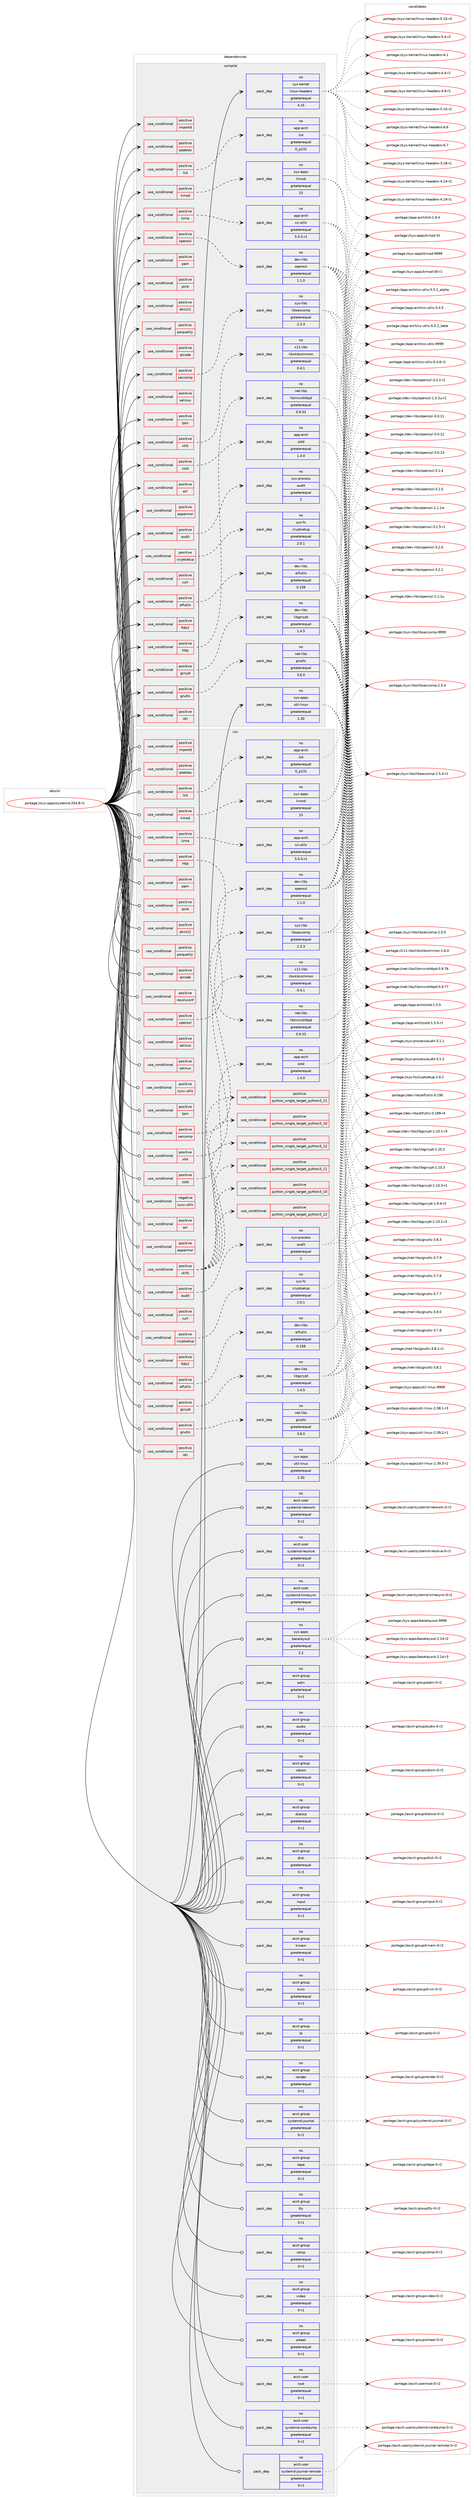 digraph prolog {

# *************
# Graph options
# *************

newrank=true;
concentrate=true;
compound=true;
graph [rankdir=LR,fontname=Helvetica,fontsize=10,ranksep=1.5];#, ranksep=2.5, nodesep=0.2];
edge  [arrowhead=vee];
node  [fontname=Helvetica,fontsize=10];

# **********
# The ebuild
# **********

subgraph cluster_leftcol {
color=gray;
rank=same;
label=<<i>ebuild</i>>;
id [label="portage://sys-apps/systemd-254.8-r1", color=red, width=4, href="../sys-apps/systemd-254.8-r1.svg"];
}

# ****************
# The dependencies
# ****************

subgraph cluster_midcol {
color=gray;
label=<<i>dependencies</i>>;
subgraph cluster_compile {
fillcolor="#eeeeee";
style=filled;
label=<<i>compile</i>>;
subgraph cond13066 {
dependency19361 [label=<<TABLE BORDER="0" CELLBORDER="1" CELLSPACING="0" CELLPADDING="4"><TR><TD ROWSPAN="3" CELLPADDING="10">use_conditional</TD></TR><TR><TD>positive</TD></TR><TR><TD>acl</TD></TR></TABLE>>, shape=none, color=red];
# *** BEGIN UNKNOWN DEPENDENCY TYPE (TODO) ***
# dependency19361 -> package_dependency(portage://sys-apps/systemd-254.8-r1,install,no,sys-apps,acl,none,[,,],[slot(0),equal],[])
# *** END UNKNOWN DEPENDENCY TYPE (TODO) ***

}
id:e -> dependency19361:w [weight=20,style="solid",arrowhead="vee"];
subgraph cond13067 {
dependency19362 [label=<<TABLE BORDER="0" CELLBORDER="1" CELLSPACING="0" CELLPADDING="4"><TR><TD ROWSPAN="3" CELLPADDING="10">use_conditional</TD></TR><TR><TD>positive</TD></TR><TR><TD>apparmor</TD></TR></TABLE>>, shape=none, color=red];
# *** BEGIN UNKNOWN DEPENDENCY TYPE (TODO) ***
# dependency19362 -> package_dependency(portage://sys-apps/systemd-254.8-r1,install,no,sys-libs,libapparmor,none,[,,],[slot(0),equal],[])
# *** END UNKNOWN DEPENDENCY TYPE (TODO) ***

}
id:e -> dependency19362:w [weight=20,style="solid",arrowhead="vee"];
subgraph cond13068 {
dependency19363 [label=<<TABLE BORDER="0" CELLBORDER="1" CELLSPACING="0" CELLPADDING="4"><TR><TD ROWSPAN="3" CELLPADDING="10">use_conditional</TD></TR><TR><TD>positive</TD></TR><TR><TD>audit</TD></TR></TABLE>>, shape=none, color=red];
subgraph pack6116 {
dependency19364 [label=<<TABLE BORDER="0" CELLBORDER="1" CELLSPACING="0" CELLPADDING="4" WIDTH="220"><TR><TD ROWSPAN="6" CELLPADDING="30">pack_dep</TD></TR><TR><TD WIDTH="110">no</TD></TR><TR><TD>sys-process</TD></TR><TR><TD>audit</TD></TR><TR><TD>greaterequal</TD></TR><TR><TD>2</TD></TR></TABLE>>, shape=none, color=blue];
}
dependency19363:e -> dependency19364:w [weight=20,style="dashed",arrowhead="vee"];
}
id:e -> dependency19363:w [weight=20,style="solid",arrowhead="vee"];
subgraph cond13069 {
dependency19365 [label=<<TABLE BORDER="0" CELLBORDER="1" CELLSPACING="0" CELLPADDING="4"><TR><TD ROWSPAN="3" CELLPADDING="10">use_conditional</TD></TR><TR><TD>positive</TD></TR><TR><TD>cryptsetup</TD></TR></TABLE>>, shape=none, color=red];
subgraph pack6117 {
dependency19366 [label=<<TABLE BORDER="0" CELLBORDER="1" CELLSPACING="0" CELLPADDING="4" WIDTH="220"><TR><TD ROWSPAN="6" CELLPADDING="30">pack_dep</TD></TR><TR><TD WIDTH="110">no</TD></TR><TR><TD>sys-fs</TD></TR><TR><TD>cryptsetup</TD></TR><TR><TD>greaterequal</TD></TR><TR><TD>2.0.1</TD></TR></TABLE>>, shape=none, color=blue];
}
dependency19365:e -> dependency19366:w [weight=20,style="dashed",arrowhead="vee"];
}
id:e -> dependency19365:w [weight=20,style="solid",arrowhead="vee"];
subgraph cond13070 {
dependency19367 [label=<<TABLE BORDER="0" CELLBORDER="1" CELLSPACING="0" CELLPADDING="4"><TR><TD ROWSPAN="3" CELLPADDING="10">use_conditional</TD></TR><TR><TD>positive</TD></TR><TR><TD>curl</TD></TR></TABLE>>, shape=none, color=red];
# *** BEGIN UNKNOWN DEPENDENCY TYPE (TODO) ***
# dependency19367 -> package_dependency(portage://sys-apps/systemd-254.8-r1,install,no,net-misc,curl,none,[,,],[slot(0),equal],[])
# *** END UNKNOWN DEPENDENCY TYPE (TODO) ***

}
id:e -> dependency19367:w [weight=20,style="solid",arrowhead="vee"];
subgraph cond13071 {
dependency19368 [label=<<TABLE BORDER="0" CELLBORDER="1" CELLSPACING="0" CELLPADDING="4"><TR><TD ROWSPAN="3" CELLPADDING="10">use_conditional</TD></TR><TR><TD>positive</TD></TR><TR><TD>elfutils</TD></TR></TABLE>>, shape=none, color=red];
subgraph pack6118 {
dependency19369 [label=<<TABLE BORDER="0" CELLBORDER="1" CELLSPACING="0" CELLPADDING="4" WIDTH="220"><TR><TD ROWSPAN="6" CELLPADDING="30">pack_dep</TD></TR><TR><TD WIDTH="110">no</TD></TR><TR><TD>dev-libs</TD></TR><TR><TD>elfutils</TD></TR><TR><TD>greaterequal</TD></TR><TR><TD>0.158</TD></TR></TABLE>>, shape=none, color=blue];
}
dependency19368:e -> dependency19369:w [weight=20,style="dashed",arrowhead="vee"];
}
id:e -> dependency19368:w [weight=20,style="solid",arrowhead="vee"];
subgraph cond13072 {
dependency19370 [label=<<TABLE BORDER="0" CELLBORDER="1" CELLSPACING="0" CELLPADDING="4"><TR><TD ROWSPAN="3" CELLPADDING="10">use_conditional</TD></TR><TR><TD>positive</TD></TR><TR><TD>fido2</TD></TR></TABLE>>, shape=none, color=red];
# *** BEGIN UNKNOWN DEPENDENCY TYPE (TODO) ***
# dependency19370 -> package_dependency(portage://sys-apps/systemd-254.8-r1,install,no,dev-libs,libfido2,none,[,,],[slot(0),equal],[])
# *** END UNKNOWN DEPENDENCY TYPE (TODO) ***

}
id:e -> dependency19370:w [weight=20,style="solid",arrowhead="vee"];
subgraph cond13073 {
dependency19371 [label=<<TABLE BORDER="0" CELLBORDER="1" CELLSPACING="0" CELLPADDING="4"><TR><TD ROWSPAN="3" CELLPADDING="10">use_conditional</TD></TR><TR><TD>positive</TD></TR><TR><TD>gcrypt</TD></TR></TABLE>>, shape=none, color=red];
subgraph pack6119 {
dependency19372 [label=<<TABLE BORDER="0" CELLBORDER="1" CELLSPACING="0" CELLPADDING="4" WIDTH="220"><TR><TD ROWSPAN="6" CELLPADDING="30">pack_dep</TD></TR><TR><TD WIDTH="110">no</TD></TR><TR><TD>dev-libs</TD></TR><TR><TD>libgcrypt</TD></TR><TR><TD>greaterequal</TD></TR><TR><TD>1.4.5</TD></TR></TABLE>>, shape=none, color=blue];
}
dependency19371:e -> dependency19372:w [weight=20,style="dashed",arrowhead="vee"];
}
id:e -> dependency19371:w [weight=20,style="solid",arrowhead="vee"];
subgraph cond13074 {
dependency19373 [label=<<TABLE BORDER="0" CELLBORDER="1" CELLSPACING="0" CELLPADDING="4"><TR><TD ROWSPAN="3" CELLPADDING="10">use_conditional</TD></TR><TR><TD>positive</TD></TR><TR><TD>gnutls</TD></TR></TABLE>>, shape=none, color=red];
subgraph pack6120 {
dependency19374 [label=<<TABLE BORDER="0" CELLBORDER="1" CELLSPACING="0" CELLPADDING="4" WIDTH="220"><TR><TD ROWSPAN="6" CELLPADDING="30">pack_dep</TD></TR><TR><TD WIDTH="110">no</TD></TR><TR><TD>net-libs</TD></TR><TR><TD>gnutls</TD></TR><TR><TD>greaterequal</TD></TR><TR><TD>3.6.0</TD></TR></TABLE>>, shape=none, color=blue];
}
dependency19373:e -> dependency19374:w [weight=20,style="dashed",arrowhead="vee"];
}
id:e -> dependency19373:w [weight=20,style="solid",arrowhead="vee"];
subgraph cond13075 {
dependency19375 [label=<<TABLE BORDER="0" CELLBORDER="1" CELLSPACING="0" CELLPADDING="4"><TR><TD ROWSPAN="3" CELLPADDING="10">use_conditional</TD></TR><TR><TD>positive</TD></TR><TR><TD>http</TD></TR></TABLE>>, shape=none, color=red];
subgraph pack6121 {
dependency19376 [label=<<TABLE BORDER="0" CELLBORDER="1" CELLSPACING="0" CELLPADDING="4" WIDTH="220"><TR><TD ROWSPAN="6" CELLPADDING="30">pack_dep</TD></TR><TR><TD WIDTH="110">no</TD></TR><TR><TD>net-libs</TD></TR><TR><TD>libmicrohttpd</TD></TR><TR><TD>greaterequal</TD></TR><TR><TD>0.9.33</TD></TR></TABLE>>, shape=none, color=blue];
}
dependency19375:e -> dependency19376:w [weight=20,style="dashed",arrowhead="vee"];
}
id:e -> dependency19375:w [weight=20,style="solid",arrowhead="vee"];
subgraph cond13076 {
dependency19377 [label=<<TABLE BORDER="0" CELLBORDER="1" CELLSPACING="0" CELLPADDING="4"><TR><TD ROWSPAN="3" CELLPADDING="10">use_conditional</TD></TR><TR><TD>positive</TD></TR><TR><TD>idn</TD></TR></TABLE>>, shape=none, color=red];
# *** BEGIN UNKNOWN DEPENDENCY TYPE (TODO) ***
# dependency19377 -> package_dependency(portage://sys-apps/systemd-254.8-r1,install,no,net-dns,libidn2,none,[,,],any_same_slot,[])
# *** END UNKNOWN DEPENDENCY TYPE (TODO) ***

}
id:e -> dependency19377:w [weight=20,style="solid",arrowhead="vee"];
subgraph cond13077 {
dependency19378 [label=<<TABLE BORDER="0" CELLBORDER="1" CELLSPACING="0" CELLPADDING="4"><TR><TD ROWSPAN="3" CELLPADDING="10">use_conditional</TD></TR><TR><TD>positive</TD></TR><TR><TD>importd</TD></TR></TABLE>>, shape=none, color=red];
# *** BEGIN UNKNOWN DEPENDENCY TYPE (TODO) ***
# dependency19378 -> package_dependency(portage://sys-apps/systemd-254.8-r1,install,no,app-arch,bzip2,none,[,,],[slot(0),equal],[])
# *** END UNKNOWN DEPENDENCY TYPE (TODO) ***

# *** BEGIN UNKNOWN DEPENDENCY TYPE (TODO) ***
# dependency19378 -> package_dependency(portage://sys-apps/systemd-254.8-r1,install,no,sys-libs,zlib,none,[,,],[slot(0),equal],[])
# *** END UNKNOWN DEPENDENCY TYPE (TODO) ***

}
id:e -> dependency19378:w [weight=20,style="solid",arrowhead="vee"];
subgraph cond13078 {
dependency19379 [label=<<TABLE BORDER="0" CELLBORDER="1" CELLSPACING="0" CELLPADDING="4"><TR><TD ROWSPAN="3" CELLPADDING="10">use_conditional</TD></TR><TR><TD>positive</TD></TR><TR><TD>iptables</TD></TR></TABLE>>, shape=none, color=red];
# *** BEGIN UNKNOWN DEPENDENCY TYPE (TODO) ***
# dependency19379 -> package_dependency(portage://sys-apps/systemd-254.8-r1,install,no,net-firewall,iptables,none,[,,],[slot(0),equal],[])
# *** END UNKNOWN DEPENDENCY TYPE (TODO) ***

}
id:e -> dependency19379:w [weight=20,style="solid",arrowhead="vee"];
subgraph cond13079 {
dependency19380 [label=<<TABLE BORDER="0" CELLBORDER="1" CELLSPACING="0" CELLPADDING="4"><TR><TD ROWSPAN="3" CELLPADDING="10">use_conditional</TD></TR><TR><TD>positive</TD></TR><TR><TD>kmod</TD></TR></TABLE>>, shape=none, color=red];
subgraph pack6122 {
dependency19381 [label=<<TABLE BORDER="0" CELLBORDER="1" CELLSPACING="0" CELLPADDING="4" WIDTH="220"><TR><TD ROWSPAN="6" CELLPADDING="30">pack_dep</TD></TR><TR><TD WIDTH="110">no</TD></TR><TR><TD>sys-apps</TD></TR><TR><TD>kmod</TD></TR><TR><TD>greaterequal</TD></TR><TR><TD>15</TD></TR></TABLE>>, shape=none, color=blue];
}
dependency19380:e -> dependency19381:w [weight=20,style="dashed",arrowhead="vee"];
}
id:e -> dependency19380:w [weight=20,style="solid",arrowhead="vee"];
subgraph cond13080 {
dependency19382 [label=<<TABLE BORDER="0" CELLBORDER="1" CELLSPACING="0" CELLPADDING="4"><TR><TD ROWSPAN="3" CELLPADDING="10">use_conditional</TD></TR><TR><TD>positive</TD></TR><TR><TD>lz4</TD></TR></TABLE>>, shape=none, color=red];
subgraph pack6123 {
dependency19383 [label=<<TABLE BORDER="0" CELLBORDER="1" CELLSPACING="0" CELLPADDING="4" WIDTH="220"><TR><TD ROWSPAN="6" CELLPADDING="30">pack_dep</TD></TR><TR><TD WIDTH="110">no</TD></TR><TR><TD>app-arch</TD></TR><TR><TD>lz4</TD></TR><TR><TD>greaterequal</TD></TR><TR><TD>0_p131</TD></TR></TABLE>>, shape=none, color=blue];
}
dependency19382:e -> dependency19383:w [weight=20,style="dashed",arrowhead="vee"];
}
id:e -> dependency19382:w [weight=20,style="solid",arrowhead="vee"];
subgraph cond13081 {
dependency19384 [label=<<TABLE BORDER="0" CELLBORDER="1" CELLSPACING="0" CELLPADDING="4"><TR><TD ROWSPAN="3" CELLPADDING="10">use_conditional</TD></TR><TR><TD>positive</TD></TR><TR><TD>lzma</TD></TR></TABLE>>, shape=none, color=red];
subgraph pack6124 {
dependency19385 [label=<<TABLE BORDER="0" CELLBORDER="1" CELLSPACING="0" CELLPADDING="4" WIDTH="220"><TR><TD ROWSPAN="6" CELLPADDING="30">pack_dep</TD></TR><TR><TD WIDTH="110">no</TD></TR><TR><TD>app-arch</TD></TR><TR><TD>xz-utils</TD></TR><TR><TD>greaterequal</TD></TR><TR><TD>5.0.5-r1</TD></TR></TABLE>>, shape=none, color=blue];
}
dependency19384:e -> dependency19385:w [weight=20,style="dashed",arrowhead="vee"];
}
id:e -> dependency19384:w [weight=20,style="solid",arrowhead="vee"];
subgraph cond13082 {
dependency19386 [label=<<TABLE BORDER="0" CELLBORDER="1" CELLSPACING="0" CELLPADDING="4"><TR><TD ROWSPAN="3" CELLPADDING="10">use_conditional</TD></TR><TR><TD>positive</TD></TR><TR><TD>openssl</TD></TR></TABLE>>, shape=none, color=red];
subgraph pack6125 {
dependency19387 [label=<<TABLE BORDER="0" CELLBORDER="1" CELLSPACING="0" CELLPADDING="4" WIDTH="220"><TR><TD ROWSPAN="6" CELLPADDING="30">pack_dep</TD></TR><TR><TD WIDTH="110">no</TD></TR><TR><TD>dev-libs</TD></TR><TR><TD>openssl</TD></TR><TR><TD>greaterequal</TD></TR><TR><TD>1.1.0</TD></TR></TABLE>>, shape=none, color=blue];
}
dependency19386:e -> dependency19387:w [weight=20,style="dashed",arrowhead="vee"];
}
id:e -> dependency19386:w [weight=20,style="solid",arrowhead="vee"];
subgraph cond13083 {
dependency19388 [label=<<TABLE BORDER="0" CELLBORDER="1" CELLSPACING="0" CELLPADDING="4"><TR><TD ROWSPAN="3" CELLPADDING="10">use_conditional</TD></TR><TR><TD>positive</TD></TR><TR><TD>pam</TD></TR></TABLE>>, shape=none, color=red];
# *** BEGIN UNKNOWN DEPENDENCY TYPE (TODO) ***
# dependency19388 -> package_dependency(portage://sys-apps/systemd-254.8-r1,install,no,sys-libs,pam,none,[,,],any_same_slot,[use(optenable(abi_x86_32),negative),use(optenable(abi_x86_64),negative),use(optenable(abi_x86_x32),negative),use(optenable(abi_mips_n32),negative),use(optenable(abi_mips_n64),negative),use(optenable(abi_mips_o32),negative),use(optenable(abi_s390_32),negative),use(optenable(abi_s390_64),negative)])
# *** END UNKNOWN DEPENDENCY TYPE (TODO) ***

}
id:e -> dependency19388:w [weight=20,style="solid",arrowhead="vee"];
subgraph cond13084 {
dependency19389 [label=<<TABLE BORDER="0" CELLBORDER="1" CELLSPACING="0" CELLPADDING="4"><TR><TD ROWSPAN="3" CELLPADDING="10">use_conditional</TD></TR><TR><TD>positive</TD></TR><TR><TD>pcre</TD></TR></TABLE>>, shape=none, color=red];
# *** BEGIN UNKNOWN DEPENDENCY TYPE (TODO) ***
# dependency19389 -> package_dependency(portage://sys-apps/systemd-254.8-r1,install,no,dev-libs,libpcre2,none,[,,],[],[])
# *** END UNKNOWN DEPENDENCY TYPE (TODO) ***

}
id:e -> dependency19389:w [weight=20,style="solid",arrowhead="vee"];
subgraph cond13085 {
dependency19390 [label=<<TABLE BORDER="0" CELLBORDER="1" CELLSPACING="0" CELLPADDING="4"><TR><TD ROWSPAN="3" CELLPADDING="10">use_conditional</TD></TR><TR><TD>positive</TD></TR><TR><TD>pkcs11</TD></TR></TABLE>>, shape=none, color=red];
# *** BEGIN UNKNOWN DEPENDENCY TYPE (TODO) ***
# dependency19390 -> package_dependency(portage://sys-apps/systemd-254.8-r1,install,no,app-crypt,p11-kit,none,[,,],[slot(0),equal],[])
# *** END UNKNOWN DEPENDENCY TYPE (TODO) ***

}
id:e -> dependency19390:w [weight=20,style="solid",arrowhead="vee"];
subgraph cond13086 {
dependency19391 [label=<<TABLE BORDER="0" CELLBORDER="1" CELLSPACING="0" CELLPADDING="4"><TR><TD ROWSPAN="3" CELLPADDING="10">use_conditional</TD></TR><TR><TD>positive</TD></TR><TR><TD>pwquality</TD></TR></TABLE>>, shape=none, color=red];
# *** BEGIN UNKNOWN DEPENDENCY TYPE (TODO) ***
# dependency19391 -> package_dependency(portage://sys-apps/systemd-254.8-r1,install,no,dev-libs,libpwquality,none,[,,],[slot(0),equal],[])
# *** END UNKNOWN DEPENDENCY TYPE (TODO) ***

}
id:e -> dependency19391:w [weight=20,style="solid",arrowhead="vee"];
subgraph cond13087 {
dependency19392 [label=<<TABLE BORDER="0" CELLBORDER="1" CELLSPACING="0" CELLPADDING="4"><TR><TD ROWSPAN="3" CELLPADDING="10">use_conditional</TD></TR><TR><TD>positive</TD></TR><TR><TD>qrcode</TD></TR></TABLE>>, shape=none, color=red];
# *** BEGIN UNKNOWN DEPENDENCY TYPE (TODO) ***
# dependency19392 -> package_dependency(portage://sys-apps/systemd-254.8-r1,install,no,media-gfx,qrencode,none,[,,],[slot(0),equal],[])
# *** END UNKNOWN DEPENDENCY TYPE (TODO) ***

}
id:e -> dependency19392:w [weight=20,style="solid",arrowhead="vee"];
subgraph cond13088 {
dependency19393 [label=<<TABLE BORDER="0" CELLBORDER="1" CELLSPACING="0" CELLPADDING="4"><TR><TD ROWSPAN="3" CELLPADDING="10">use_conditional</TD></TR><TR><TD>positive</TD></TR><TR><TD>seccomp</TD></TR></TABLE>>, shape=none, color=red];
subgraph pack6126 {
dependency19394 [label=<<TABLE BORDER="0" CELLBORDER="1" CELLSPACING="0" CELLPADDING="4" WIDTH="220"><TR><TD ROWSPAN="6" CELLPADDING="30">pack_dep</TD></TR><TR><TD WIDTH="110">no</TD></TR><TR><TD>sys-libs</TD></TR><TR><TD>libseccomp</TD></TR><TR><TD>greaterequal</TD></TR><TR><TD>2.3.3</TD></TR></TABLE>>, shape=none, color=blue];
}
dependency19393:e -> dependency19394:w [weight=20,style="dashed",arrowhead="vee"];
}
id:e -> dependency19393:w [weight=20,style="solid",arrowhead="vee"];
subgraph cond13089 {
dependency19395 [label=<<TABLE BORDER="0" CELLBORDER="1" CELLSPACING="0" CELLPADDING="4"><TR><TD ROWSPAN="3" CELLPADDING="10">use_conditional</TD></TR><TR><TD>positive</TD></TR><TR><TD>selinux</TD></TR></TABLE>>, shape=none, color=red];
# *** BEGIN UNKNOWN DEPENDENCY TYPE (TODO) ***
# dependency19395 -> package_dependency(portage://sys-apps/systemd-254.8-r1,install,no,sys-libs,libselinux,none,[,,],[slot(0),equal],[])
# *** END UNKNOWN DEPENDENCY TYPE (TODO) ***

}
id:e -> dependency19395:w [weight=20,style="solid",arrowhead="vee"];
subgraph cond13090 {
dependency19396 [label=<<TABLE BORDER="0" CELLBORDER="1" CELLSPACING="0" CELLPADDING="4"><TR><TD ROWSPAN="3" CELLPADDING="10">use_conditional</TD></TR><TR><TD>positive</TD></TR><TR><TD>tpm</TD></TR></TABLE>>, shape=none, color=red];
# *** BEGIN UNKNOWN DEPENDENCY TYPE (TODO) ***
# dependency19396 -> package_dependency(portage://sys-apps/systemd-254.8-r1,install,no,app-crypt,tpm2-tss,none,[,,],[slot(0),equal],[])
# *** END UNKNOWN DEPENDENCY TYPE (TODO) ***

}
id:e -> dependency19396:w [weight=20,style="solid",arrowhead="vee"];
subgraph cond13091 {
dependency19397 [label=<<TABLE BORDER="0" CELLBORDER="1" CELLSPACING="0" CELLPADDING="4"><TR><TD ROWSPAN="3" CELLPADDING="10">use_conditional</TD></TR><TR><TD>positive</TD></TR><TR><TD>xkb</TD></TR></TABLE>>, shape=none, color=red];
subgraph pack6127 {
dependency19398 [label=<<TABLE BORDER="0" CELLBORDER="1" CELLSPACING="0" CELLPADDING="4" WIDTH="220"><TR><TD ROWSPAN="6" CELLPADDING="30">pack_dep</TD></TR><TR><TD WIDTH="110">no</TD></TR><TR><TD>x11-libs</TD></TR><TR><TD>libxkbcommon</TD></TR><TR><TD>greaterequal</TD></TR><TR><TD>0.4.1</TD></TR></TABLE>>, shape=none, color=blue];
}
dependency19397:e -> dependency19398:w [weight=20,style="dashed",arrowhead="vee"];
}
id:e -> dependency19397:w [weight=20,style="solid",arrowhead="vee"];
subgraph cond13092 {
dependency19399 [label=<<TABLE BORDER="0" CELLBORDER="1" CELLSPACING="0" CELLPADDING="4"><TR><TD ROWSPAN="3" CELLPADDING="10">use_conditional</TD></TR><TR><TD>positive</TD></TR><TR><TD>zstd</TD></TR></TABLE>>, shape=none, color=red];
subgraph pack6128 {
dependency19400 [label=<<TABLE BORDER="0" CELLBORDER="1" CELLSPACING="0" CELLPADDING="4" WIDTH="220"><TR><TD ROWSPAN="6" CELLPADDING="30">pack_dep</TD></TR><TR><TD WIDTH="110">no</TD></TR><TR><TD>app-arch</TD></TR><TR><TD>zstd</TD></TR><TR><TD>greaterequal</TD></TR><TR><TD>1.4.0</TD></TR></TABLE>>, shape=none, color=blue];
}
dependency19399:e -> dependency19400:w [weight=20,style="dashed",arrowhead="vee"];
}
id:e -> dependency19399:w [weight=20,style="solid",arrowhead="vee"];
subgraph pack6129 {
dependency19401 [label=<<TABLE BORDER="0" CELLBORDER="1" CELLSPACING="0" CELLPADDING="4" WIDTH="220"><TR><TD ROWSPAN="6" CELLPADDING="30">pack_dep</TD></TR><TR><TD WIDTH="110">no</TD></TR><TR><TD>sys-apps</TD></TR><TR><TD>util-linux</TD></TR><TR><TD>greaterequal</TD></TR><TR><TD>2.30</TD></TR></TABLE>>, shape=none, color=blue];
}
id:e -> dependency19401:w [weight=20,style="solid",arrowhead="vee"];
subgraph pack6130 {
dependency19402 [label=<<TABLE BORDER="0" CELLBORDER="1" CELLSPACING="0" CELLPADDING="4" WIDTH="220"><TR><TD ROWSPAN="6" CELLPADDING="30">pack_dep</TD></TR><TR><TD WIDTH="110">no</TD></TR><TR><TD>sys-kernel</TD></TR><TR><TD>linux-headers</TD></TR><TR><TD>greaterequal</TD></TR><TR><TD>4.15</TD></TR></TABLE>>, shape=none, color=blue];
}
id:e -> dependency19402:w [weight=20,style="solid",arrowhead="vee"];
# *** BEGIN UNKNOWN DEPENDENCY TYPE (TODO) ***
# id -> package_dependency(portage://sys-apps/systemd-254.8-r1,install,no,sys-libs,libcap,none,[,,],[slot(0),equal],[use(optenable(abi_x86_32),negative),use(optenable(abi_x86_64),negative),use(optenable(abi_x86_x32),negative),use(optenable(abi_mips_n32),negative),use(optenable(abi_mips_n64),negative),use(optenable(abi_mips_o32),negative),use(optenable(abi_s390_32),negative),use(optenable(abi_s390_64),negative)])
# *** END UNKNOWN DEPENDENCY TYPE (TODO) ***

# *** BEGIN UNKNOWN DEPENDENCY TYPE (TODO) ***
# id -> package_dependency(portage://sys-apps/systemd-254.8-r1,install,no,virtual,libcrypt,none,[,,],any_same_slot,[use(optenable(abi_x86_32),negative),use(optenable(abi_x86_64),negative),use(optenable(abi_x86_x32),negative),use(optenable(abi_mips_n32),negative),use(optenable(abi_mips_n64),negative),use(optenable(abi_mips_o32),negative),use(optenable(abi_s390_32),negative),use(optenable(abi_s390_64),negative)])
# *** END UNKNOWN DEPENDENCY TYPE (TODO) ***

}
subgraph cluster_compileandrun {
fillcolor="#eeeeee";
style=filled;
label=<<i>compile and run</i>>;
}
subgraph cluster_run {
fillcolor="#eeeeee";
style=filled;
label=<<i>run</i>>;
subgraph cond13093 {
dependency19403 [label=<<TABLE BORDER="0" CELLBORDER="1" CELLSPACING="0" CELLPADDING="4"><TR><TD ROWSPAN="3" CELLPADDING="10">use_conditional</TD></TR><TR><TD>negative</TD></TR><TR><TD>sysv-utils</TD></TR></TABLE>>, shape=none, color=red];
# *** BEGIN UNKNOWN DEPENDENCY TYPE (TODO) ***
# dependency19403 -> package_dependency(portage://sys-apps/systemd-254.8-r1,run,no,sys-apps,sysvinit,none,[,,],[],[])
# *** END UNKNOWN DEPENDENCY TYPE (TODO) ***

}
id:e -> dependency19403:w [weight=20,style="solid",arrowhead="odot"];
subgraph cond13094 {
dependency19404 [label=<<TABLE BORDER="0" CELLBORDER="1" CELLSPACING="0" CELLPADDING="4"><TR><TD ROWSPAN="3" CELLPADDING="10">use_conditional</TD></TR><TR><TD>positive</TD></TR><TR><TD>acl</TD></TR></TABLE>>, shape=none, color=red];
# *** BEGIN UNKNOWN DEPENDENCY TYPE (TODO) ***
# dependency19404 -> package_dependency(portage://sys-apps/systemd-254.8-r1,run,no,sys-apps,acl,none,[,,],[slot(0),equal],[])
# *** END UNKNOWN DEPENDENCY TYPE (TODO) ***

}
id:e -> dependency19404:w [weight=20,style="solid",arrowhead="odot"];
subgraph cond13095 {
dependency19405 [label=<<TABLE BORDER="0" CELLBORDER="1" CELLSPACING="0" CELLPADDING="4"><TR><TD ROWSPAN="3" CELLPADDING="10">use_conditional</TD></TR><TR><TD>positive</TD></TR><TR><TD>apparmor</TD></TR></TABLE>>, shape=none, color=red];
# *** BEGIN UNKNOWN DEPENDENCY TYPE (TODO) ***
# dependency19405 -> package_dependency(portage://sys-apps/systemd-254.8-r1,run,no,sys-libs,libapparmor,none,[,,],[slot(0),equal],[])
# *** END UNKNOWN DEPENDENCY TYPE (TODO) ***

}
id:e -> dependency19405:w [weight=20,style="solid",arrowhead="odot"];
subgraph cond13096 {
dependency19406 [label=<<TABLE BORDER="0" CELLBORDER="1" CELLSPACING="0" CELLPADDING="4"><TR><TD ROWSPAN="3" CELLPADDING="10">use_conditional</TD></TR><TR><TD>positive</TD></TR><TR><TD>audit</TD></TR></TABLE>>, shape=none, color=red];
subgraph pack6131 {
dependency19407 [label=<<TABLE BORDER="0" CELLBORDER="1" CELLSPACING="0" CELLPADDING="4" WIDTH="220"><TR><TD ROWSPAN="6" CELLPADDING="30">pack_dep</TD></TR><TR><TD WIDTH="110">no</TD></TR><TR><TD>sys-process</TD></TR><TR><TD>audit</TD></TR><TR><TD>greaterequal</TD></TR><TR><TD>2</TD></TR></TABLE>>, shape=none, color=blue];
}
dependency19406:e -> dependency19407:w [weight=20,style="dashed",arrowhead="vee"];
}
id:e -> dependency19406:w [weight=20,style="solid",arrowhead="odot"];
subgraph cond13097 {
dependency19408 [label=<<TABLE BORDER="0" CELLBORDER="1" CELLSPACING="0" CELLPADDING="4"><TR><TD ROWSPAN="3" CELLPADDING="10">use_conditional</TD></TR><TR><TD>positive</TD></TR><TR><TD>cryptsetup</TD></TR></TABLE>>, shape=none, color=red];
subgraph pack6132 {
dependency19409 [label=<<TABLE BORDER="0" CELLBORDER="1" CELLSPACING="0" CELLPADDING="4" WIDTH="220"><TR><TD ROWSPAN="6" CELLPADDING="30">pack_dep</TD></TR><TR><TD WIDTH="110">no</TD></TR><TR><TD>sys-fs</TD></TR><TR><TD>cryptsetup</TD></TR><TR><TD>greaterequal</TD></TR><TR><TD>2.0.1</TD></TR></TABLE>>, shape=none, color=blue];
}
dependency19408:e -> dependency19409:w [weight=20,style="dashed",arrowhead="vee"];
}
id:e -> dependency19408:w [weight=20,style="solid",arrowhead="odot"];
subgraph cond13098 {
dependency19410 [label=<<TABLE BORDER="0" CELLBORDER="1" CELLSPACING="0" CELLPADDING="4"><TR><TD ROWSPAN="3" CELLPADDING="10">use_conditional</TD></TR><TR><TD>positive</TD></TR><TR><TD>curl</TD></TR></TABLE>>, shape=none, color=red];
# *** BEGIN UNKNOWN DEPENDENCY TYPE (TODO) ***
# dependency19410 -> package_dependency(portage://sys-apps/systemd-254.8-r1,run,no,net-misc,curl,none,[,,],[slot(0),equal],[])
# *** END UNKNOWN DEPENDENCY TYPE (TODO) ***

}
id:e -> dependency19410:w [weight=20,style="solid",arrowhead="odot"];
subgraph cond13099 {
dependency19411 [label=<<TABLE BORDER="0" CELLBORDER="1" CELLSPACING="0" CELLPADDING="4"><TR><TD ROWSPAN="3" CELLPADDING="10">use_conditional</TD></TR><TR><TD>positive</TD></TR><TR><TD>elfutils</TD></TR></TABLE>>, shape=none, color=red];
subgraph pack6133 {
dependency19412 [label=<<TABLE BORDER="0" CELLBORDER="1" CELLSPACING="0" CELLPADDING="4" WIDTH="220"><TR><TD ROWSPAN="6" CELLPADDING="30">pack_dep</TD></TR><TR><TD WIDTH="110">no</TD></TR><TR><TD>dev-libs</TD></TR><TR><TD>elfutils</TD></TR><TR><TD>greaterequal</TD></TR><TR><TD>0.158</TD></TR></TABLE>>, shape=none, color=blue];
}
dependency19411:e -> dependency19412:w [weight=20,style="dashed",arrowhead="vee"];
}
id:e -> dependency19411:w [weight=20,style="solid",arrowhead="odot"];
subgraph cond13100 {
dependency19413 [label=<<TABLE BORDER="0" CELLBORDER="1" CELLSPACING="0" CELLPADDING="4"><TR><TD ROWSPAN="3" CELLPADDING="10">use_conditional</TD></TR><TR><TD>positive</TD></TR><TR><TD>fido2</TD></TR></TABLE>>, shape=none, color=red];
# *** BEGIN UNKNOWN DEPENDENCY TYPE (TODO) ***
# dependency19413 -> package_dependency(portage://sys-apps/systemd-254.8-r1,run,no,dev-libs,libfido2,none,[,,],[slot(0),equal],[])
# *** END UNKNOWN DEPENDENCY TYPE (TODO) ***

}
id:e -> dependency19413:w [weight=20,style="solid",arrowhead="odot"];
subgraph cond13101 {
dependency19414 [label=<<TABLE BORDER="0" CELLBORDER="1" CELLSPACING="0" CELLPADDING="4"><TR><TD ROWSPAN="3" CELLPADDING="10">use_conditional</TD></TR><TR><TD>positive</TD></TR><TR><TD>gcrypt</TD></TR></TABLE>>, shape=none, color=red];
subgraph pack6134 {
dependency19415 [label=<<TABLE BORDER="0" CELLBORDER="1" CELLSPACING="0" CELLPADDING="4" WIDTH="220"><TR><TD ROWSPAN="6" CELLPADDING="30">pack_dep</TD></TR><TR><TD WIDTH="110">no</TD></TR><TR><TD>dev-libs</TD></TR><TR><TD>libgcrypt</TD></TR><TR><TD>greaterequal</TD></TR><TR><TD>1.4.5</TD></TR></TABLE>>, shape=none, color=blue];
}
dependency19414:e -> dependency19415:w [weight=20,style="dashed",arrowhead="vee"];
}
id:e -> dependency19414:w [weight=20,style="solid",arrowhead="odot"];
subgraph cond13102 {
dependency19416 [label=<<TABLE BORDER="0" CELLBORDER="1" CELLSPACING="0" CELLPADDING="4"><TR><TD ROWSPAN="3" CELLPADDING="10">use_conditional</TD></TR><TR><TD>positive</TD></TR><TR><TD>gnutls</TD></TR></TABLE>>, shape=none, color=red];
subgraph pack6135 {
dependency19417 [label=<<TABLE BORDER="0" CELLBORDER="1" CELLSPACING="0" CELLPADDING="4" WIDTH="220"><TR><TD ROWSPAN="6" CELLPADDING="30">pack_dep</TD></TR><TR><TD WIDTH="110">no</TD></TR><TR><TD>net-libs</TD></TR><TR><TD>gnutls</TD></TR><TR><TD>greaterequal</TD></TR><TR><TD>3.6.0</TD></TR></TABLE>>, shape=none, color=blue];
}
dependency19416:e -> dependency19417:w [weight=20,style="dashed",arrowhead="vee"];
}
id:e -> dependency19416:w [weight=20,style="solid",arrowhead="odot"];
subgraph cond13103 {
dependency19418 [label=<<TABLE BORDER="0" CELLBORDER="1" CELLSPACING="0" CELLPADDING="4"><TR><TD ROWSPAN="3" CELLPADDING="10">use_conditional</TD></TR><TR><TD>positive</TD></TR><TR><TD>http</TD></TR></TABLE>>, shape=none, color=red];
subgraph pack6136 {
dependency19419 [label=<<TABLE BORDER="0" CELLBORDER="1" CELLSPACING="0" CELLPADDING="4" WIDTH="220"><TR><TD ROWSPAN="6" CELLPADDING="30">pack_dep</TD></TR><TR><TD WIDTH="110">no</TD></TR><TR><TD>net-libs</TD></TR><TR><TD>libmicrohttpd</TD></TR><TR><TD>greaterequal</TD></TR><TR><TD>0.9.33</TD></TR></TABLE>>, shape=none, color=blue];
}
dependency19418:e -> dependency19419:w [weight=20,style="dashed",arrowhead="vee"];
}
id:e -> dependency19418:w [weight=20,style="solid",arrowhead="odot"];
subgraph cond13104 {
dependency19420 [label=<<TABLE BORDER="0" CELLBORDER="1" CELLSPACING="0" CELLPADDING="4"><TR><TD ROWSPAN="3" CELLPADDING="10">use_conditional</TD></TR><TR><TD>positive</TD></TR><TR><TD>idn</TD></TR></TABLE>>, shape=none, color=red];
# *** BEGIN UNKNOWN DEPENDENCY TYPE (TODO) ***
# dependency19420 -> package_dependency(portage://sys-apps/systemd-254.8-r1,run,no,net-dns,libidn2,none,[,,],any_same_slot,[])
# *** END UNKNOWN DEPENDENCY TYPE (TODO) ***

}
id:e -> dependency19420:w [weight=20,style="solid",arrowhead="odot"];
subgraph cond13105 {
dependency19421 [label=<<TABLE BORDER="0" CELLBORDER="1" CELLSPACING="0" CELLPADDING="4"><TR><TD ROWSPAN="3" CELLPADDING="10">use_conditional</TD></TR><TR><TD>positive</TD></TR><TR><TD>importd</TD></TR></TABLE>>, shape=none, color=red];
# *** BEGIN UNKNOWN DEPENDENCY TYPE (TODO) ***
# dependency19421 -> package_dependency(portage://sys-apps/systemd-254.8-r1,run,no,app-arch,bzip2,none,[,,],[slot(0),equal],[])
# *** END UNKNOWN DEPENDENCY TYPE (TODO) ***

# *** BEGIN UNKNOWN DEPENDENCY TYPE (TODO) ***
# dependency19421 -> package_dependency(portage://sys-apps/systemd-254.8-r1,run,no,sys-libs,zlib,none,[,,],[slot(0),equal],[])
# *** END UNKNOWN DEPENDENCY TYPE (TODO) ***

}
id:e -> dependency19421:w [weight=20,style="solid",arrowhead="odot"];
subgraph cond13106 {
dependency19422 [label=<<TABLE BORDER="0" CELLBORDER="1" CELLSPACING="0" CELLPADDING="4"><TR><TD ROWSPAN="3" CELLPADDING="10">use_conditional</TD></TR><TR><TD>positive</TD></TR><TR><TD>iptables</TD></TR></TABLE>>, shape=none, color=red];
# *** BEGIN UNKNOWN DEPENDENCY TYPE (TODO) ***
# dependency19422 -> package_dependency(portage://sys-apps/systemd-254.8-r1,run,no,net-firewall,iptables,none,[,,],[slot(0),equal],[])
# *** END UNKNOWN DEPENDENCY TYPE (TODO) ***

}
id:e -> dependency19422:w [weight=20,style="solid",arrowhead="odot"];
subgraph cond13107 {
dependency19423 [label=<<TABLE BORDER="0" CELLBORDER="1" CELLSPACING="0" CELLPADDING="4"><TR><TD ROWSPAN="3" CELLPADDING="10">use_conditional</TD></TR><TR><TD>positive</TD></TR><TR><TD>kmod</TD></TR></TABLE>>, shape=none, color=red];
subgraph pack6137 {
dependency19424 [label=<<TABLE BORDER="0" CELLBORDER="1" CELLSPACING="0" CELLPADDING="4" WIDTH="220"><TR><TD ROWSPAN="6" CELLPADDING="30">pack_dep</TD></TR><TR><TD WIDTH="110">no</TD></TR><TR><TD>sys-apps</TD></TR><TR><TD>kmod</TD></TR><TR><TD>greaterequal</TD></TR><TR><TD>15</TD></TR></TABLE>>, shape=none, color=blue];
}
dependency19423:e -> dependency19424:w [weight=20,style="dashed",arrowhead="vee"];
}
id:e -> dependency19423:w [weight=20,style="solid",arrowhead="odot"];
subgraph cond13108 {
dependency19425 [label=<<TABLE BORDER="0" CELLBORDER="1" CELLSPACING="0" CELLPADDING="4"><TR><TD ROWSPAN="3" CELLPADDING="10">use_conditional</TD></TR><TR><TD>positive</TD></TR><TR><TD>lz4</TD></TR></TABLE>>, shape=none, color=red];
subgraph pack6138 {
dependency19426 [label=<<TABLE BORDER="0" CELLBORDER="1" CELLSPACING="0" CELLPADDING="4" WIDTH="220"><TR><TD ROWSPAN="6" CELLPADDING="30">pack_dep</TD></TR><TR><TD WIDTH="110">no</TD></TR><TR><TD>app-arch</TD></TR><TR><TD>lz4</TD></TR><TR><TD>greaterequal</TD></TR><TR><TD>0_p131</TD></TR></TABLE>>, shape=none, color=blue];
}
dependency19425:e -> dependency19426:w [weight=20,style="dashed",arrowhead="vee"];
}
id:e -> dependency19425:w [weight=20,style="solid",arrowhead="odot"];
subgraph cond13109 {
dependency19427 [label=<<TABLE BORDER="0" CELLBORDER="1" CELLSPACING="0" CELLPADDING="4"><TR><TD ROWSPAN="3" CELLPADDING="10">use_conditional</TD></TR><TR><TD>positive</TD></TR><TR><TD>lzma</TD></TR></TABLE>>, shape=none, color=red];
subgraph pack6139 {
dependency19428 [label=<<TABLE BORDER="0" CELLBORDER="1" CELLSPACING="0" CELLPADDING="4" WIDTH="220"><TR><TD ROWSPAN="6" CELLPADDING="30">pack_dep</TD></TR><TR><TD WIDTH="110">no</TD></TR><TR><TD>app-arch</TD></TR><TR><TD>xz-utils</TD></TR><TR><TD>greaterequal</TD></TR><TR><TD>5.0.5-r1</TD></TR></TABLE>>, shape=none, color=blue];
}
dependency19427:e -> dependency19428:w [weight=20,style="dashed",arrowhead="vee"];
}
id:e -> dependency19427:w [weight=20,style="solid",arrowhead="odot"];
subgraph cond13110 {
dependency19429 [label=<<TABLE BORDER="0" CELLBORDER="1" CELLSPACING="0" CELLPADDING="4"><TR><TD ROWSPAN="3" CELLPADDING="10">use_conditional</TD></TR><TR><TD>positive</TD></TR><TR><TD>openssl</TD></TR></TABLE>>, shape=none, color=red];
subgraph pack6140 {
dependency19430 [label=<<TABLE BORDER="0" CELLBORDER="1" CELLSPACING="0" CELLPADDING="4" WIDTH="220"><TR><TD ROWSPAN="6" CELLPADDING="30">pack_dep</TD></TR><TR><TD WIDTH="110">no</TD></TR><TR><TD>dev-libs</TD></TR><TR><TD>openssl</TD></TR><TR><TD>greaterequal</TD></TR><TR><TD>1.1.0</TD></TR></TABLE>>, shape=none, color=blue];
}
dependency19429:e -> dependency19430:w [weight=20,style="dashed",arrowhead="vee"];
}
id:e -> dependency19429:w [weight=20,style="solid",arrowhead="odot"];
subgraph cond13111 {
dependency19431 [label=<<TABLE BORDER="0" CELLBORDER="1" CELLSPACING="0" CELLPADDING="4"><TR><TD ROWSPAN="3" CELLPADDING="10">use_conditional</TD></TR><TR><TD>positive</TD></TR><TR><TD>pam</TD></TR></TABLE>>, shape=none, color=red];
# *** BEGIN UNKNOWN DEPENDENCY TYPE (TODO) ***
# dependency19431 -> package_dependency(portage://sys-apps/systemd-254.8-r1,run,no,sys-libs,pam,none,[,,],any_same_slot,[use(optenable(abi_x86_32),negative),use(optenable(abi_x86_64),negative),use(optenable(abi_x86_x32),negative),use(optenable(abi_mips_n32),negative),use(optenable(abi_mips_n64),negative),use(optenable(abi_mips_o32),negative),use(optenable(abi_s390_32),negative),use(optenable(abi_s390_64),negative)])
# *** END UNKNOWN DEPENDENCY TYPE (TODO) ***

}
id:e -> dependency19431:w [weight=20,style="solid",arrowhead="odot"];
subgraph cond13112 {
dependency19432 [label=<<TABLE BORDER="0" CELLBORDER="1" CELLSPACING="0" CELLPADDING="4"><TR><TD ROWSPAN="3" CELLPADDING="10">use_conditional</TD></TR><TR><TD>positive</TD></TR><TR><TD>pcre</TD></TR></TABLE>>, shape=none, color=red];
# *** BEGIN UNKNOWN DEPENDENCY TYPE (TODO) ***
# dependency19432 -> package_dependency(portage://sys-apps/systemd-254.8-r1,run,no,dev-libs,libpcre2,none,[,,],[],[])
# *** END UNKNOWN DEPENDENCY TYPE (TODO) ***

}
id:e -> dependency19432:w [weight=20,style="solid",arrowhead="odot"];
subgraph cond13113 {
dependency19433 [label=<<TABLE BORDER="0" CELLBORDER="1" CELLSPACING="0" CELLPADDING="4"><TR><TD ROWSPAN="3" CELLPADDING="10">use_conditional</TD></TR><TR><TD>positive</TD></TR><TR><TD>pkcs11</TD></TR></TABLE>>, shape=none, color=red];
# *** BEGIN UNKNOWN DEPENDENCY TYPE (TODO) ***
# dependency19433 -> package_dependency(portage://sys-apps/systemd-254.8-r1,run,no,app-crypt,p11-kit,none,[,,],[slot(0),equal],[])
# *** END UNKNOWN DEPENDENCY TYPE (TODO) ***

}
id:e -> dependency19433:w [weight=20,style="solid",arrowhead="odot"];
subgraph cond13114 {
dependency19434 [label=<<TABLE BORDER="0" CELLBORDER="1" CELLSPACING="0" CELLPADDING="4"><TR><TD ROWSPAN="3" CELLPADDING="10">use_conditional</TD></TR><TR><TD>positive</TD></TR><TR><TD>pwquality</TD></TR></TABLE>>, shape=none, color=red];
# *** BEGIN UNKNOWN DEPENDENCY TYPE (TODO) ***
# dependency19434 -> package_dependency(portage://sys-apps/systemd-254.8-r1,run,no,dev-libs,libpwquality,none,[,,],[slot(0),equal],[])
# *** END UNKNOWN DEPENDENCY TYPE (TODO) ***

}
id:e -> dependency19434:w [weight=20,style="solid",arrowhead="odot"];
subgraph cond13115 {
dependency19435 [label=<<TABLE BORDER="0" CELLBORDER="1" CELLSPACING="0" CELLPADDING="4"><TR><TD ROWSPAN="3" CELLPADDING="10">use_conditional</TD></TR><TR><TD>positive</TD></TR><TR><TD>qrcode</TD></TR></TABLE>>, shape=none, color=red];
# *** BEGIN UNKNOWN DEPENDENCY TYPE (TODO) ***
# dependency19435 -> package_dependency(portage://sys-apps/systemd-254.8-r1,run,no,media-gfx,qrencode,none,[,,],[slot(0),equal],[])
# *** END UNKNOWN DEPENDENCY TYPE (TODO) ***

}
id:e -> dependency19435:w [weight=20,style="solid",arrowhead="odot"];
subgraph cond13116 {
dependency19436 [label=<<TABLE BORDER="0" CELLBORDER="1" CELLSPACING="0" CELLPADDING="4"><TR><TD ROWSPAN="3" CELLPADDING="10">use_conditional</TD></TR><TR><TD>positive</TD></TR><TR><TD>resolvconf</TD></TR></TABLE>>, shape=none, color=red];
# *** BEGIN UNKNOWN DEPENDENCY TYPE (TODO) ***
# dependency19436 -> package_dependency(portage://sys-apps/systemd-254.8-r1,run,weak,net-dns,openresolv,none,[,,],[],[])
# *** END UNKNOWN DEPENDENCY TYPE (TODO) ***

}
id:e -> dependency19436:w [weight=20,style="solid",arrowhead="odot"];
subgraph cond13117 {
dependency19437 [label=<<TABLE BORDER="0" CELLBORDER="1" CELLSPACING="0" CELLPADDING="4"><TR><TD ROWSPAN="3" CELLPADDING="10">use_conditional</TD></TR><TR><TD>positive</TD></TR><TR><TD>seccomp</TD></TR></TABLE>>, shape=none, color=red];
subgraph pack6141 {
dependency19438 [label=<<TABLE BORDER="0" CELLBORDER="1" CELLSPACING="0" CELLPADDING="4" WIDTH="220"><TR><TD ROWSPAN="6" CELLPADDING="30">pack_dep</TD></TR><TR><TD WIDTH="110">no</TD></TR><TR><TD>sys-libs</TD></TR><TR><TD>libseccomp</TD></TR><TR><TD>greaterequal</TD></TR><TR><TD>2.3.3</TD></TR></TABLE>>, shape=none, color=blue];
}
dependency19437:e -> dependency19438:w [weight=20,style="dashed",arrowhead="vee"];
}
id:e -> dependency19437:w [weight=20,style="solid",arrowhead="odot"];
subgraph cond13118 {
dependency19439 [label=<<TABLE BORDER="0" CELLBORDER="1" CELLSPACING="0" CELLPADDING="4"><TR><TD ROWSPAN="3" CELLPADDING="10">use_conditional</TD></TR><TR><TD>positive</TD></TR><TR><TD>selinux</TD></TR></TABLE>>, shape=none, color=red];
# *** BEGIN UNKNOWN DEPENDENCY TYPE (TODO) ***
# dependency19439 -> package_dependency(portage://sys-apps/systemd-254.8-r1,run,no,sec-policy,selinux-base-policy,none,[,,],[],[use(enable(systemd),none)])
# *** END UNKNOWN DEPENDENCY TYPE (TODO) ***

# *** BEGIN UNKNOWN DEPENDENCY TYPE (TODO) ***
# dependency19439 -> package_dependency(portage://sys-apps/systemd-254.8-r1,run,no,sec-policy,selinux-ntp,none,[,,],[],[])
# *** END UNKNOWN DEPENDENCY TYPE (TODO) ***

}
id:e -> dependency19439:w [weight=20,style="solid",arrowhead="odot"];
subgraph cond13119 {
dependency19440 [label=<<TABLE BORDER="0" CELLBORDER="1" CELLSPACING="0" CELLPADDING="4"><TR><TD ROWSPAN="3" CELLPADDING="10">use_conditional</TD></TR><TR><TD>positive</TD></TR><TR><TD>selinux</TD></TR></TABLE>>, shape=none, color=red];
# *** BEGIN UNKNOWN DEPENDENCY TYPE (TODO) ***
# dependency19440 -> package_dependency(portage://sys-apps/systemd-254.8-r1,run,no,sys-libs,libselinux,none,[,,],[slot(0),equal],[])
# *** END UNKNOWN DEPENDENCY TYPE (TODO) ***

}
id:e -> dependency19440:w [weight=20,style="solid",arrowhead="odot"];
subgraph cond13120 {
dependency19441 [label=<<TABLE BORDER="0" CELLBORDER="1" CELLSPACING="0" CELLPADDING="4"><TR><TD ROWSPAN="3" CELLPADDING="10">use_conditional</TD></TR><TR><TD>positive</TD></TR><TR><TD>sysv-utils</TD></TR></TABLE>>, shape=none, color=red];
# *** BEGIN UNKNOWN DEPENDENCY TYPE (TODO) ***
# dependency19441 -> package_dependency(portage://sys-apps/systemd-254.8-r1,run,weak,sys-apps,openrc,none,[,,],[],[use(enable(sysv-utils),negative)])
# *** END UNKNOWN DEPENDENCY TYPE (TODO) ***

# *** BEGIN UNKNOWN DEPENDENCY TYPE (TODO) ***
# dependency19441 -> package_dependency(portage://sys-apps/systemd-254.8-r1,run,weak,sys-apps,sysvinit,none,[,,],[],[])
# *** END UNKNOWN DEPENDENCY TYPE (TODO) ***

}
id:e -> dependency19441:w [weight=20,style="solid",arrowhead="odot"];
subgraph cond13121 {
dependency19442 [label=<<TABLE BORDER="0" CELLBORDER="1" CELLSPACING="0" CELLPADDING="4"><TR><TD ROWSPAN="3" CELLPADDING="10">use_conditional</TD></TR><TR><TD>positive</TD></TR><TR><TD>tpm</TD></TR></TABLE>>, shape=none, color=red];
# *** BEGIN UNKNOWN DEPENDENCY TYPE (TODO) ***
# dependency19442 -> package_dependency(portage://sys-apps/systemd-254.8-r1,run,no,app-crypt,tpm2-tss,none,[,,],[slot(0),equal],[])
# *** END UNKNOWN DEPENDENCY TYPE (TODO) ***

}
id:e -> dependency19442:w [weight=20,style="solid",arrowhead="odot"];
subgraph cond13122 {
dependency19443 [label=<<TABLE BORDER="0" CELLBORDER="1" CELLSPACING="0" CELLPADDING="4"><TR><TD ROWSPAN="3" CELLPADDING="10">use_conditional</TD></TR><TR><TD>positive</TD></TR><TR><TD>ukify</TD></TR></TABLE>>, shape=none, color=red];
subgraph cond13123 {
dependency19444 [label=<<TABLE BORDER="0" CELLBORDER="1" CELLSPACING="0" CELLPADDING="4"><TR><TD ROWSPAN="3" CELLPADDING="10">use_conditional</TD></TR><TR><TD>positive</TD></TR><TR><TD>python_single_target_python3_10</TD></TR></TABLE>>, shape=none, color=red];
# *** BEGIN UNKNOWN DEPENDENCY TYPE (TODO) ***
# dependency19444 -> package_dependency(portage://sys-apps/systemd-254.8-r1,run,no,dev-lang,python,none,[,,],[slot(3.10)],[])
# *** END UNKNOWN DEPENDENCY TYPE (TODO) ***

}
dependency19443:e -> dependency19444:w [weight=20,style="dashed",arrowhead="vee"];
subgraph cond13124 {
dependency19445 [label=<<TABLE BORDER="0" CELLBORDER="1" CELLSPACING="0" CELLPADDING="4"><TR><TD ROWSPAN="3" CELLPADDING="10">use_conditional</TD></TR><TR><TD>positive</TD></TR><TR><TD>python_single_target_python3_11</TD></TR></TABLE>>, shape=none, color=red];
# *** BEGIN UNKNOWN DEPENDENCY TYPE (TODO) ***
# dependency19445 -> package_dependency(portage://sys-apps/systemd-254.8-r1,run,no,dev-lang,python,none,[,,],[slot(3.11)],[])
# *** END UNKNOWN DEPENDENCY TYPE (TODO) ***

}
dependency19443:e -> dependency19445:w [weight=20,style="dashed",arrowhead="vee"];
subgraph cond13125 {
dependency19446 [label=<<TABLE BORDER="0" CELLBORDER="1" CELLSPACING="0" CELLPADDING="4"><TR><TD ROWSPAN="3" CELLPADDING="10">use_conditional</TD></TR><TR><TD>positive</TD></TR><TR><TD>python_single_target_python3_12</TD></TR></TABLE>>, shape=none, color=red];
# *** BEGIN UNKNOWN DEPENDENCY TYPE (TODO) ***
# dependency19446 -> package_dependency(portage://sys-apps/systemd-254.8-r1,run,no,dev-lang,python,none,[,,],[slot(3.12)],[])
# *** END UNKNOWN DEPENDENCY TYPE (TODO) ***

}
dependency19443:e -> dependency19446:w [weight=20,style="dashed",arrowhead="vee"];
subgraph cond13126 {
dependency19447 [label=<<TABLE BORDER="0" CELLBORDER="1" CELLSPACING="0" CELLPADDING="4"><TR><TD ROWSPAN="3" CELLPADDING="10">use_conditional</TD></TR><TR><TD>positive</TD></TR><TR><TD>python_single_target_python3_10</TD></TR></TABLE>>, shape=none, color=red];
# *** BEGIN UNKNOWN DEPENDENCY TYPE (TODO) ***
# dependency19447 -> package_dependency(portage://sys-apps/systemd-254.8-r1,run,no,dev-python,pefile,none,[,,],[],[use(enable(python_targets_python3_10),negative)])
# *** END UNKNOWN DEPENDENCY TYPE (TODO) ***

}
dependency19443:e -> dependency19447:w [weight=20,style="dashed",arrowhead="vee"];
subgraph cond13127 {
dependency19448 [label=<<TABLE BORDER="0" CELLBORDER="1" CELLSPACING="0" CELLPADDING="4"><TR><TD ROWSPAN="3" CELLPADDING="10">use_conditional</TD></TR><TR><TD>positive</TD></TR><TR><TD>python_single_target_python3_11</TD></TR></TABLE>>, shape=none, color=red];
# *** BEGIN UNKNOWN DEPENDENCY TYPE (TODO) ***
# dependency19448 -> package_dependency(portage://sys-apps/systemd-254.8-r1,run,no,dev-python,pefile,none,[,,],[],[use(enable(python_targets_python3_11),negative)])
# *** END UNKNOWN DEPENDENCY TYPE (TODO) ***

}
dependency19443:e -> dependency19448:w [weight=20,style="dashed",arrowhead="vee"];
subgraph cond13128 {
dependency19449 [label=<<TABLE BORDER="0" CELLBORDER="1" CELLSPACING="0" CELLPADDING="4"><TR><TD ROWSPAN="3" CELLPADDING="10">use_conditional</TD></TR><TR><TD>positive</TD></TR><TR><TD>python_single_target_python3_12</TD></TR></TABLE>>, shape=none, color=red];
# *** BEGIN UNKNOWN DEPENDENCY TYPE (TODO) ***
# dependency19449 -> package_dependency(portage://sys-apps/systemd-254.8-r1,run,no,dev-python,pefile,none,[,,],[],[use(enable(python_targets_python3_12),negative)])
# *** END UNKNOWN DEPENDENCY TYPE (TODO) ***

}
dependency19443:e -> dependency19449:w [weight=20,style="dashed",arrowhead="vee"];
}
id:e -> dependency19443:w [weight=20,style="solid",arrowhead="odot"];
subgraph cond13129 {
dependency19450 [label=<<TABLE BORDER="0" CELLBORDER="1" CELLSPACING="0" CELLPADDING="4"><TR><TD ROWSPAN="3" CELLPADDING="10">use_conditional</TD></TR><TR><TD>positive</TD></TR><TR><TD>xkb</TD></TR></TABLE>>, shape=none, color=red];
subgraph pack6142 {
dependency19451 [label=<<TABLE BORDER="0" CELLBORDER="1" CELLSPACING="0" CELLPADDING="4" WIDTH="220"><TR><TD ROWSPAN="6" CELLPADDING="30">pack_dep</TD></TR><TR><TD WIDTH="110">no</TD></TR><TR><TD>x11-libs</TD></TR><TR><TD>libxkbcommon</TD></TR><TR><TD>greaterequal</TD></TR><TR><TD>0.4.1</TD></TR></TABLE>>, shape=none, color=blue];
}
dependency19450:e -> dependency19451:w [weight=20,style="dashed",arrowhead="vee"];
}
id:e -> dependency19450:w [weight=20,style="solid",arrowhead="odot"];
subgraph cond13130 {
dependency19452 [label=<<TABLE BORDER="0" CELLBORDER="1" CELLSPACING="0" CELLPADDING="4"><TR><TD ROWSPAN="3" CELLPADDING="10">use_conditional</TD></TR><TR><TD>positive</TD></TR><TR><TD>zstd</TD></TR></TABLE>>, shape=none, color=red];
subgraph pack6143 {
dependency19453 [label=<<TABLE BORDER="0" CELLBORDER="1" CELLSPACING="0" CELLPADDING="4" WIDTH="220"><TR><TD ROWSPAN="6" CELLPADDING="30">pack_dep</TD></TR><TR><TD WIDTH="110">no</TD></TR><TR><TD>app-arch</TD></TR><TR><TD>zstd</TD></TR><TR><TD>greaterequal</TD></TR><TR><TD>1.4.0</TD></TR></TABLE>>, shape=none, color=blue];
}
dependency19452:e -> dependency19453:w [weight=20,style="dashed",arrowhead="vee"];
}
id:e -> dependency19452:w [weight=20,style="solid",arrowhead="odot"];
subgraph pack6144 {
dependency19454 [label=<<TABLE BORDER="0" CELLBORDER="1" CELLSPACING="0" CELLPADDING="4" WIDTH="220"><TR><TD ROWSPAN="6" CELLPADDING="30">pack_dep</TD></TR><TR><TD WIDTH="110">no</TD></TR><TR><TD>acct-group</TD></TR><TR><TD>adm</TD></TR><TR><TD>greaterequal</TD></TR><TR><TD>0-r1</TD></TR></TABLE>>, shape=none, color=blue];
}
id:e -> dependency19454:w [weight=20,style="solid",arrowhead="odot"];
subgraph pack6145 {
dependency19455 [label=<<TABLE BORDER="0" CELLBORDER="1" CELLSPACING="0" CELLPADDING="4" WIDTH="220"><TR><TD ROWSPAN="6" CELLPADDING="30">pack_dep</TD></TR><TR><TD WIDTH="110">no</TD></TR><TR><TD>acct-group</TD></TR><TR><TD>audio</TD></TR><TR><TD>greaterequal</TD></TR><TR><TD>0-r1</TD></TR></TABLE>>, shape=none, color=blue];
}
id:e -> dependency19455:w [weight=20,style="solid",arrowhead="odot"];
subgraph pack6146 {
dependency19456 [label=<<TABLE BORDER="0" CELLBORDER="1" CELLSPACING="0" CELLPADDING="4" WIDTH="220"><TR><TD ROWSPAN="6" CELLPADDING="30">pack_dep</TD></TR><TR><TD WIDTH="110">no</TD></TR><TR><TD>acct-group</TD></TR><TR><TD>cdrom</TD></TR><TR><TD>greaterequal</TD></TR><TR><TD>0-r1</TD></TR></TABLE>>, shape=none, color=blue];
}
id:e -> dependency19456:w [weight=20,style="solid",arrowhead="odot"];
subgraph pack6147 {
dependency19457 [label=<<TABLE BORDER="0" CELLBORDER="1" CELLSPACING="0" CELLPADDING="4" WIDTH="220"><TR><TD ROWSPAN="6" CELLPADDING="30">pack_dep</TD></TR><TR><TD WIDTH="110">no</TD></TR><TR><TD>acct-group</TD></TR><TR><TD>dialout</TD></TR><TR><TD>greaterequal</TD></TR><TR><TD>0-r1</TD></TR></TABLE>>, shape=none, color=blue];
}
id:e -> dependency19457:w [weight=20,style="solid",arrowhead="odot"];
subgraph pack6148 {
dependency19458 [label=<<TABLE BORDER="0" CELLBORDER="1" CELLSPACING="0" CELLPADDING="4" WIDTH="220"><TR><TD ROWSPAN="6" CELLPADDING="30">pack_dep</TD></TR><TR><TD WIDTH="110">no</TD></TR><TR><TD>acct-group</TD></TR><TR><TD>disk</TD></TR><TR><TD>greaterequal</TD></TR><TR><TD>0-r1</TD></TR></TABLE>>, shape=none, color=blue];
}
id:e -> dependency19458:w [weight=20,style="solid",arrowhead="odot"];
subgraph pack6149 {
dependency19459 [label=<<TABLE BORDER="0" CELLBORDER="1" CELLSPACING="0" CELLPADDING="4" WIDTH="220"><TR><TD ROWSPAN="6" CELLPADDING="30">pack_dep</TD></TR><TR><TD WIDTH="110">no</TD></TR><TR><TD>acct-group</TD></TR><TR><TD>input</TD></TR><TR><TD>greaterequal</TD></TR><TR><TD>0-r1</TD></TR></TABLE>>, shape=none, color=blue];
}
id:e -> dependency19459:w [weight=20,style="solid",arrowhead="odot"];
subgraph pack6150 {
dependency19460 [label=<<TABLE BORDER="0" CELLBORDER="1" CELLSPACING="0" CELLPADDING="4" WIDTH="220"><TR><TD ROWSPAN="6" CELLPADDING="30">pack_dep</TD></TR><TR><TD WIDTH="110">no</TD></TR><TR><TD>acct-group</TD></TR><TR><TD>kmem</TD></TR><TR><TD>greaterequal</TD></TR><TR><TD>0-r1</TD></TR></TABLE>>, shape=none, color=blue];
}
id:e -> dependency19460:w [weight=20,style="solid",arrowhead="odot"];
subgraph pack6151 {
dependency19461 [label=<<TABLE BORDER="0" CELLBORDER="1" CELLSPACING="0" CELLPADDING="4" WIDTH="220"><TR><TD ROWSPAN="6" CELLPADDING="30">pack_dep</TD></TR><TR><TD WIDTH="110">no</TD></TR><TR><TD>acct-group</TD></TR><TR><TD>kvm</TD></TR><TR><TD>greaterequal</TD></TR><TR><TD>0-r1</TD></TR></TABLE>>, shape=none, color=blue];
}
id:e -> dependency19461:w [weight=20,style="solid",arrowhead="odot"];
subgraph pack6152 {
dependency19462 [label=<<TABLE BORDER="0" CELLBORDER="1" CELLSPACING="0" CELLPADDING="4" WIDTH="220"><TR><TD ROWSPAN="6" CELLPADDING="30">pack_dep</TD></TR><TR><TD WIDTH="110">no</TD></TR><TR><TD>acct-group</TD></TR><TR><TD>lp</TD></TR><TR><TD>greaterequal</TD></TR><TR><TD>0-r1</TD></TR></TABLE>>, shape=none, color=blue];
}
id:e -> dependency19462:w [weight=20,style="solid",arrowhead="odot"];
subgraph pack6153 {
dependency19463 [label=<<TABLE BORDER="0" CELLBORDER="1" CELLSPACING="0" CELLPADDING="4" WIDTH="220"><TR><TD ROWSPAN="6" CELLPADDING="30">pack_dep</TD></TR><TR><TD WIDTH="110">no</TD></TR><TR><TD>acct-group</TD></TR><TR><TD>render</TD></TR><TR><TD>greaterequal</TD></TR><TR><TD>0-r1</TD></TR></TABLE>>, shape=none, color=blue];
}
id:e -> dependency19463:w [weight=20,style="solid",arrowhead="odot"];
# *** BEGIN UNKNOWN DEPENDENCY TYPE (TODO) ***
# id -> package_dependency(portage://sys-apps/systemd-254.8-r1,run,no,acct-group,sgx,none,[,,],[],[])
# *** END UNKNOWN DEPENDENCY TYPE (TODO) ***

subgraph pack6154 {
dependency19464 [label=<<TABLE BORDER="0" CELLBORDER="1" CELLSPACING="0" CELLPADDING="4" WIDTH="220"><TR><TD ROWSPAN="6" CELLPADDING="30">pack_dep</TD></TR><TR><TD WIDTH="110">no</TD></TR><TR><TD>acct-group</TD></TR><TR><TD>systemd-journal</TD></TR><TR><TD>greaterequal</TD></TR><TR><TD>0-r1</TD></TR></TABLE>>, shape=none, color=blue];
}
id:e -> dependency19464:w [weight=20,style="solid",arrowhead="odot"];
subgraph pack6155 {
dependency19465 [label=<<TABLE BORDER="0" CELLBORDER="1" CELLSPACING="0" CELLPADDING="4" WIDTH="220"><TR><TD ROWSPAN="6" CELLPADDING="30">pack_dep</TD></TR><TR><TD WIDTH="110">no</TD></TR><TR><TD>acct-group</TD></TR><TR><TD>tape</TD></TR><TR><TD>greaterequal</TD></TR><TR><TD>0-r1</TD></TR></TABLE>>, shape=none, color=blue];
}
id:e -> dependency19465:w [weight=20,style="solid",arrowhead="odot"];
subgraph pack6156 {
dependency19466 [label=<<TABLE BORDER="0" CELLBORDER="1" CELLSPACING="0" CELLPADDING="4" WIDTH="220"><TR><TD ROWSPAN="6" CELLPADDING="30">pack_dep</TD></TR><TR><TD WIDTH="110">no</TD></TR><TR><TD>acct-group</TD></TR><TR><TD>tty</TD></TR><TR><TD>greaterequal</TD></TR><TR><TD>0-r1</TD></TR></TABLE>>, shape=none, color=blue];
}
id:e -> dependency19466:w [weight=20,style="solid",arrowhead="odot"];
# *** BEGIN UNKNOWN DEPENDENCY TYPE (TODO) ***
# id -> package_dependency(portage://sys-apps/systemd-254.8-r1,run,no,acct-group,users,none,[,,],[],[])
# *** END UNKNOWN DEPENDENCY TYPE (TODO) ***

subgraph pack6157 {
dependency19467 [label=<<TABLE BORDER="0" CELLBORDER="1" CELLSPACING="0" CELLPADDING="4" WIDTH="220"><TR><TD ROWSPAN="6" CELLPADDING="30">pack_dep</TD></TR><TR><TD WIDTH="110">no</TD></TR><TR><TD>acct-group</TD></TR><TR><TD>utmp</TD></TR><TR><TD>greaterequal</TD></TR><TR><TD>0-r1</TD></TR></TABLE>>, shape=none, color=blue];
}
id:e -> dependency19467:w [weight=20,style="solid",arrowhead="odot"];
subgraph pack6158 {
dependency19468 [label=<<TABLE BORDER="0" CELLBORDER="1" CELLSPACING="0" CELLPADDING="4" WIDTH="220"><TR><TD ROWSPAN="6" CELLPADDING="30">pack_dep</TD></TR><TR><TD WIDTH="110">no</TD></TR><TR><TD>acct-group</TD></TR><TR><TD>video</TD></TR><TR><TD>greaterequal</TD></TR><TR><TD>0-r1</TD></TR></TABLE>>, shape=none, color=blue];
}
id:e -> dependency19468:w [weight=20,style="solid",arrowhead="odot"];
subgraph pack6159 {
dependency19469 [label=<<TABLE BORDER="0" CELLBORDER="1" CELLSPACING="0" CELLPADDING="4" WIDTH="220"><TR><TD ROWSPAN="6" CELLPADDING="30">pack_dep</TD></TR><TR><TD WIDTH="110">no</TD></TR><TR><TD>acct-group</TD></TR><TR><TD>wheel</TD></TR><TR><TD>greaterequal</TD></TR><TR><TD>0-r1</TD></TR></TABLE>>, shape=none, color=blue];
}
id:e -> dependency19469:w [weight=20,style="solid",arrowhead="odot"];
# *** BEGIN UNKNOWN DEPENDENCY TYPE (TODO) ***
# id -> package_dependency(portage://sys-apps/systemd-254.8-r1,run,no,acct-user,nobody,none,[,,],[],[])
# *** END UNKNOWN DEPENDENCY TYPE (TODO) ***

subgraph pack6160 {
dependency19470 [label=<<TABLE BORDER="0" CELLBORDER="1" CELLSPACING="0" CELLPADDING="4" WIDTH="220"><TR><TD ROWSPAN="6" CELLPADDING="30">pack_dep</TD></TR><TR><TD WIDTH="110">no</TD></TR><TR><TD>acct-user</TD></TR><TR><TD>root</TD></TR><TR><TD>greaterequal</TD></TR><TR><TD>0-r1</TD></TR></TABLE>>, shape=none, color=blue];
}
id:e -> dependency19470:w [weight=20,style="solid",arrowhead="odot"];
subgraph pack6161 {
dependency19471 [label=<<TABLE BORDER="0" CELLBORDER="1" CELLSPACING="0" CELLPADDING="4" WIDTH="220"><TR><TD ROWSPAN="6" CELLPADDING="30">pack_dep</TD></TR><TR><TD WIDTH="110">no</TD></TR><TR><TD>acct-user</TD></TR><TR><TD>systemd-coredump</TD></TR><TR><TD>greaterequal</TD></TR><TR><TD>0-r1</TD></TR></TABLE>>, shape=none, color=blue];
}
id:e -> dependency19471:w [weight=20,style="solid",arrowhead="odot"];
subgraph pack6162 {
dependency19472 [label=<<TABLE BORDER="0" CELLBORDER="1" CELLSPACING="0" CELLPADDING="4" WIDTH="220"><TR><TD ROWSPAN="6" CELLPADDING="30">pack_dep</TD></TR><TR><TD WIDTH="110">no</TD></TR><TR><TD>acct-user</TD></TR><TR><TD>systemd-journal-remote</TD></TR><TR><TD>greaterequal</TD></TR><TR><TD>0-r1</TD></TR></TABLE>>, shape=none, color=blue];
}
id:e -> dependency19472:w [weight=20,style="solid",arrowhead="odot"];
subgraph pack6163 {
dependency19473 [label=<<TABLE BORDER="0" CELLBORDER="1" CELLSPACING="0" CELLPADDING="4" WIDTH="220"><TR><TD ROWSPAN="6" CELLPADDING="30">pack_dep</TD></TR><TR><TD WIDTH="110">no</TD></TR><TR><TD>acct-user</TD></TR><TR><TD>systemd-network</TD></TR><TR><TD>greaterequal</TD></TR><TR><TD>0-r1</TD></TR></TABLE>>, shape=none, color=blue];
}
id:e -> dependency19473:w [weight=20,style="solid",arrowhead="odot"];
# *** BEGIN UNKNOWN DEPENDENCY TYPE (TODO) ***
# id -> package_dependency(portage://sys-apps/systemd-254.8-r1,run,no,acct-user,systemd-oom,none,[,,],[],[])
# *** END UNKNOWN DEPENDENCY TYPE (TODO) ***

subgraph pack6164 {
dependency19474 [label=<<TABLE BORDER="0" CELLBORDER="1" CELLSPACING="0" CELLPADDING="4" WIDTH="220"><TR><TD ROWSPAN="6" CELLPADDING="30">pack_dep</TD></TR><TR><TD WIDTH="110">no</TD></TR><TR><TD>acct-user</TD></TR><TR><TD>systemd-resolve</TD></TR><TR><TD>greaterequal</TD></TR><TR><TD>0-r1</TD></TR></TABLE>>, shape=none, color=blue];
}
id:e -> dependency19474:w [weight=20,style="solid",arrowhead="odot"];
subgraph pack6165 {
dependency19475 [label=<<TABLE BORDER="0" CELLBORDER="1" CELLSPACING="0" CELLPADDING="4" WIDTH="220"><TR><TD ROWSPAN="6" CELLPADDING="30">pack_dep</TD></TR><TR><TD WIDTH="110">no</TD></TR><TR><TD>acct-user</TD></TR><TR><TD>systemd-timesync</TD></TR><TR><TD>greaterequal</TD></TR><TR><TD>0-r1</TD></TR></TABLE>>, shape=none, color=blue];
}
id:e -> dependency19475:w [weight=20,style="solid",arrowhead="odot"];
subgraph pack6166 {
dependency19476 [label=<<TABLE BORDER="0" CELLBORDER="1" CELLSPACING="0" CELLPADDING="4" WIDTH="220"><TR><TD ROWSPAN="6" CELLPADDING="30">pack_dep</TD></TR><TR><TD WIDTH="110">no</TD></TR><TR><TD>sys-apps</TD></TR><TR><TD>baselayout</TD></TR><TR><TD>greaterequal</TD></TR><TR><TD>2.2</TD></TR></TABLE>>, shape=none, color=blue];
}
id:e -> dependency19476:w [weight=20,style="solid",arrowhead="odot"];
subgraph pack6167 {
dependency19477 [label=<<TABLE BORDER="0" CELLBORDER="1" CELLSPACING="0" CELLPADDING="4" WIDTH="220"><TR><TD ROWSPAN="6" CELLPADDING="30">pack_dep</TD></TR><TR><TD WIDTH="110">no</TD></TR><TR><TD>sys-apps</TD></TR><TR><TD>util-linux</TD></TR><TR><TD>greaterequal</TD></TR><TR><TD>2.30</TD></TR></TABLE>>, shape=none, color=blue];
}
id:e -> dependency19477:w [weight=20,style="solid",arrowhead="odot"];
# *** BEGIN UNKNOWN DEPENDENCY TYPE (TODO) ***
# id -> package_dependency(portage://sys-apps/systemd-254.8-r1,run,no,sys-libs,libcap,none,[,,],[slot(0),equal],[use(optenable(abi_x86_32),negative),use(optenable(abi_x86_64),negative),use(optenable(abi_x86_x32),negative),use(optenable(abi_mips_n32),negative),use(optenable(abi_mips_n64),negative),use(optenable(abi_mips_o32),negative),use(optenable(abi_s390_32),negative),use(optenable(abi_s390_64),negative)])
# *** END UNKNOWN DEPENDENCY TYPE (TODO) ***

# *** BEGIN UNKNOWN DEPENDENCY TYPE (TODO) ***
# id -> package_dependency(portage://sys-apps/systemd-254.8-r1,run,no,virtual,libcrypt,none,[,,],any_same_slot,[use(optenable(abi_x86_32),negative),use(optenable(abi_x86_64),negative),use(optenable(abi_x86_x32),negative),use(optenable(abi_mips_n32),negative),use(optenable(abi_mips_n64),negative),use(optenable(abi_mips_o32),negative),use(optenable(abi_s390_32),negative),use(optenable(abi_s390_64),negative)])
# *** END UNKNOWN DEPENDENCY TYPE (TODO) ***

# *** BEGIN UNKNOWN DEPENDENCY TYPE (TODO) ***
# id -> package_dependency(portage://sys-apps/systemd-254.8-r1,run,weak,sys-apps,hwids,none,[,,],[],[use(enable(udev),none)])
# *** END UNKNOWN DEPENDENCY TYPE (TODO) ***

# *** BEGIN UNKNOWN DEPENDENCY TYPE (TODO) ***
# id -> package_dependency(portage://sys-apps/systemd-254.8-r1,run,weak,sys-auth,nss-myhostname,none,[,,],[],[])
# *** END UNKNOWN DEPENDENCY TYPE (TODO) ***

# *** BEGIN UNKNOWN DEPENDENCY TYPE (TODO) ***
# id -> package_dependency(portage://sys-apps/systemd-254.8-r1,run,weak,sys-fs,eudev,none,[,,],[],[])
# *** END UNKNOWN DEPENDENCY TYPE (TODO) ***

# *** BEGIN UNKNOWN DEPENDENCY TYPE (TODO) ***
# id -> package_dependency(portage://sys-apps/systemd-254.8-r1,run,weak,sys-fs,udev,none,[,,],[],[])
# *** END UNKNOWN DEPENDENCY TYPE (TODO) ***

}
}

# **************
# The candidates
# **************

subgraph cluster_choices {
rank=same;
color=gray;
label=<<i>candidates</i>>;

subgraph choice6116 {
color=black;
nodesep=1;
choice11512111545112114111991011151154797117100105116455146494649 [label="portage://sys-process/audit-3.1.1", color=red, width=4,href="../sys-process/audit-3.1.1.svg"];
choice11512111545112114111991011151154797117100105116455146494650 [label="portage://sys-process/audit-3.1.2", color=red, width=4,href="../sys-process/audit-3.1.2.svg"];
dependency19364:e -> choice11512111545112114111991011151154797117100105116455146494649:w [style=dotted,weight="100"];
dependency19364:e -> choice11512111545112114111991011151154797117100105116455146494650:w [style=dotted,weight="100"];
}
subgraph choice6117 {
color=black;
nodesep=1;
choice115121115451021154799114121112116115101116117112455046544649 [label="portage://sys-fs/cryptsetup-2.6.1", color=red, width=4,href="../sys-fs/cryptsetup-2.6.1.svg"];
dependency19366:e -> choice115121115451021154799114121112116115101116117112455046544649:w [style=dotted,weight="100"];
}
subgraph choice6118 {
color=black;
nodesep=1;
choice1001011184510810598115471011081021171161051081154548464956574511452 [label="portage://dev-libs/elfutils-0.189-r4", color=red, width=4,href="../dev-libs/elfutils-0.189-r4.svg"];
choice100101118451081059811547101108102117116105108115454846495748 [label="portage://dev-libs/elfutils-0.190", color=red, width=4,href="../dev-libs/elfutils-0.190.svg"];
dependency19369:e -> choice1001011184510810598115471011081021171161051081154548464956574511452:w [style=dotted,weight="100"];
dependency19369:e -> choice100101118451081059811547101108102117116105108115454846495748:w [style=dotted,weight="100"];
}
subgraph choice6119 {
color=black;
nodesep=1;
choice1001011184510810598115471081059810399114121112116454946494846494511450 [label="portage://dev-libs/libgcrypt-1.10.1-r2", color=red, width=4,href="../dev-libs/libgcrypt-1.10.1-r2.svg"];
choice1001011184510810598115471081059810399114121112116454946494846494511451 [label="portage://dev-libs/libgcrypt-1.10.1-r3", color=red, width=4,href="../dev-libs/libgcrypt-1.10.1-r3.svg"];
choice100101118451081059811547108105981039911412111211645494649484650 [label="portage://dev-libs/libgcrypt-1.10.2", color=red, width=4,href="../dev-libs/libgcrypt-1.10.2.svg"];
choice100101118451081059811547108105981039911412111211645494649484651 [label="portage://dev-libs/libgcrypt-1.10.3", color=red, width=4,href="../dev-libs/libgcrypt-1.10.3.svg"];
choice1001011184510810598115471081059810399114121112116454946494846514511449 [label="portage://dev-libs/libgcrypt-1.10.3-r1", color=red, width=4,href="../dev-libs/libgcrypt-1.10.3-r1.svg"];
choice10010111845108105981154710810598103991141211121164549465746524511450 [label="portage://dev-libs/libgcrypt-1.9.4-r2", color=red, width=4,href="../dev-libs/libgcrypt-1.9.4-r2.svg"];
dependency19372:e -> choice1001011184510810598115471081059810399114121112116454946494846494511450:w [style=dotted,weight="100"];
dependency19372:e -> choice1001011184510810598115471081059810399114121112116454946494846494511451:w [style=dotted,weight="100"];
dependency19372:e -> choice100101118451081059811547108105981039911412111211645494649484650:w [style=dotted,weight="100"];
dependency19372:e -> choice100101118451081059811547108105981039911412111211645494649484651:w [style=dotted,weight="100"];
dependency19372:e -> choice1001011184510810598115471081059810399114121112116454946494846514511449:w [style=dotted,weight="100"];
dependency19372:e -> choice10010111845108105981154710810598103991141211121164549465746524511450:w [style=dotted,weight="100"];
}
subgraph choice6120 {
color=black;
nodesep=1;
choice110101116451081059811547103110117116108115455146554654 [label="portage://net-libs/gnutls-3.7.6", color=red, width=4,href="../net-libs/gnutls-3.7.6.svg"];
choice110101116451081059811547103110117116108115455146554655 [label="portage://net-libs/gnutls-3.7.7", color=red, width=4,href="../net-libs/gnutls-3.7.7.svg"];
choice110101116451081059811547103110117116108115455146554656 [label="portage://net-libs/gnutls-3.7.8", color=red, width=4,href="../net-libs/gnutls-3.7.8.svg"];
choice110101116451081059811547103110117116108115455146554657 [label="portage://net-libs/gnutls-3.7.9", color=red, width=4,href="../net-libs/gnutls-3.7.9.svg"];
choice110101116451081059811547103110117116108115455146564648 [label="portage://net-libs/gnutls-3.8.0", color=red, width=4,href="../net-libs/gnutls-3.8.0.svg"];
choice1101011164510810598115471031101171161081154551465646494511449 [label="portage://net-libs/gnutls-3.8.1-r1", color=red, width=4,href="../net-libs/gnutls-3.8.1-r1.svg"];
choice110101116451081059811547103110117116108115455146564650 [label="portage://net-libs/gnutls-3.8.2", color=red, width=4,href="../net-libs/gnutls-3.8.2.svg"];
choice110101116451081059811547103110117116108115455146564651 [label="portage://net-libs/gnutls-3.8.3", color=red, width=4,href="../net-libs/gnutls-3.8.3.svg"];
dependency19374:e -> choice110101116451081059811547103110117116108115455146554654:w [style=dotted,weight="100"];
dependency19374:e -> choice110101116451081059811547103110117116108115455146554655:w [style=dotted,weight="100"];
dependency19374:e -> choice110101116451081059811547103110117116108115455146554656:w [style=dotted,weight="100"];
dependency19374:e -> choice110101116451081059811547103110117116108115455146554657:w [style=dotted,weight="100"];
dependency19374:e -> choice110101116451081059811547103110117116108115455146564648:w [style=dotted,weight="100"];
dependency19374:e -> choice1101011164510810598115471031101171161081154551465646494511449:w [style=dotted,weight="100"];
dependency19374:e -> choice110101116451081059811547103110117116108115455146564650:w [style=dotted,weight="100"];
dependency19374:e -> choice110101116451081059811547103110117116108115455146564651:w [style=dotted,weight="100"];
}
subgraph choice6121 {
color=black;
nodesep=1;
choice110101116451081059811547108105981091059911411110411611611210045484657465554 [label="portage://net-libs/libmicrohttpd-0.9.76", color=red, width=4,href="../net-libs/libmicrohttpd-0.9.76.svg"];
choice110101116451081059811547108105981091059911411110411611611210045484657465555 [label="portage://net-libs/libmicrohttpd-0.9.77", color=red, width=4,href="../net-libs/libmicrohttpd-0.9.77.svg"];
dependency19376:e -> choice110101116451081059811547108105981091059911411110411611611210045484657465554:w [style=dotted,weight="100"];
dependency19376:e -> choice110101116451081059811547108105981091059911411110411611611210045484657465555:w [style=dotted,weight="100"];
}
subgraph choice6122 {
color=black;
nodesep=1;
choice1151211154597112112115471071091111004551484511449 [label="portage://sys-apps/kmod-30-r1", color=red, width=4,href="../sys-apps/kmod-30-r1.svg"];
choice115121115459711211211547107109111100455149 [label="portage://sys-apps/kmod-31", color=red, width=4,href="../sys-apps/kmod-31.svg"];
choice1151211154597112112115471071091111004557575757 [label="portage://sys-apps/kmod-9999", color=red, width=4,href="../sys-apps/kmod-9999.svg"];
dependency19381:e -> choice1151211154597112112115471071091111004551484511449:w [style=dotted,weight="100"];
dependency19381:e -> choice115121115459711211211547107109111100455149:w [style=dotted,weight="100"];
dependency19381:e -> choice1151211154597112112115471071091111004557575757:w [style=dotted,weight="100"];
}
subgraph choice6123 {
color=black;
nodesep=1;
choice971121124597114991044710812252454946574652 [label="portage://app-arch/lz4-1.9.4", color=red, width=4,href="../app-arch/lz4-1.9.4.svg"];
dependency19383:e -> choice971121124597114991044710812252454946574652:w [style=dotted,weight="100"];
}
subgraph choice6124 {
color=black;
nodesep=1;
choice971121124597114991044712012245117116105108115455346524653 [label="portage://app-arch/xz-utils-5.4.5", color=red, width=4,href="../app-arch/xz-utils-5.4.5.svg"];
choice9711211245971149910447120122451171161051081154553465246544511449 [label="portage://app-arch/xz-utils-5.4.6-r1", color=red, width=4,href="../app-arch/xz-utils-5.4.6-r1.svg"];
choice971121124597114991044712012245117116105108115455346534649959710811210497 [label="portage://app-arch/xz-utils-5.5.1_alpha", color=red, width=4,href="../app-arch/xz-utils-5.5.1_alpha.svg"];
choice971121124597114991044712012245117116105108115455346534650959810111697 [label="portage://app-arch/xz-utils-5.5.2_beta", color=red, width=4,href="../app-arch/xz-utils-5.5.2_beta.svg"];
choice9711211245971149910447120122451171161051081154557575757 [label="portage://app-arch/xz-utils-9999", color=red, width=4,href="../app-arch/xz-utils-9999.svg"];
dependency19385:e -> choice971121124597114991044712012245117116105108115455346524653:w [style=dotted,weight="100"];
dependency19385:e -> choice9711211245971149910447120122451171161051081154553465246544511449:w [style=dotted,weight="100"];
dependency19385:e -> choice971121124597114991044712012245117116105108115455346534649959710811210497:w [style=dotted,weight="100"];
dependency19385:e -> choice971121124597114991044712012245117116105108115455346534650959810111697:w [style=dotted,weight="100"];
dependency19385:e -> choice9711211245971149910447120122451171161051081154557575757:w [style=dotted,weight="100"];
}
subgraph choice6125 {
color=black;
nodesep=1;
choice1001011184510810598115471111121011101151151084549464846501174511449 [label="portage://dev-libs/openssl-1.0.2u-r1", color=red, width=4,href="../dev-libs/openssl-1.0.2u-r1.svg"];
choice100101118451081059811547111112101110115115108454946494649117 [label="portage://dev-libs/openssl-1.1.1u", color=red, width=4,href="../dev-libs/openssl-1.1.1u.svg"];
choice100101118451081059811547111112101110115115108454946494649119 [label="portage://dev-libs/openssl-1.1.1w", color=red, width=4,href="../dev-libs/openssl-1.1.1w.svg"];
choice10010111845108105981154711111210111011511510845514648464949 [label="portage://dev-libs/openssl-3.0.11", color=red, width=4,href="../dev-libs/openssl-3.0.11.svg"];
choice10010111845108105981154711111210111011511510845514648464950 [label="portage://dev-libs/openssl-3.0.12", color=red, width=4,href="../dev-libs/openssl-3.0.12.svg"];
choice10010111845108105981154711111210111011511510845514648464951 [label="portage://dev-libs/openssl-3.0.13", color=red, width=4,href="../dev-libs/openssl-3.0.13.svg"];
choice100101118451081059811547111112101110115115108455146494652 [label="portage://dev-libs/openssl-3.1.4", color=red, width=4,href="../dev-libs/openssl-3.1.4.svg"];
choice100101118451081059811547111112101110115115108455146494653 [label="portage://dev-libs/openssl-3.1.5", color=red, width=4,href="../dev-libs/openssl-3.1.5.svg"];
choice1001011184510810598115471111121011101151151084551464946534511449 [label="portage://dev-libs/openssl-3.1.5-r1", color=red, width=4,href="../dev-libs/openssl-3.1.5-r1.svg"];
choice100101118451081059811547111112101110115115108455146504648 [label="portage://dev-libs/openssl-3.2.0", color=red, width=4,href="../dev-libs/openssl-3.2.0.svg"];
choice100101118451081059811547111112101110115115108455146504649 [label="portage://dev-libs/openssl-3.2.1", color=red, width=4,href="../dev-libs/openssl-3.2.1.svg"];
choice1001011184510810598115471111121011101151151084551465046494511449 [label="portage://dev-libs/openssl-3.2.1-r1", color=red, width=4,href="../dev-libs/openssl-3.2.1-r1.svg"];
dependency19387:e -> choice1001011184510810598115471111121011101151151084549464846501174511449:w [style=dotted,weight="100"];
dependency19387:e -> choice100101118451081059811547111112101110115115108454946494649117:w [style=dotted,weight="100"];
dependency19387:e -> choice100101118451081059811547111112101110115115108454946494649119:w [style=dotted,weight="100"];
dependency19387:e -> choice10010111845108105981154711111210111011511510845514648464949:w [style=dotted,weight="100"];
dependency19387:e -> choice10010111845108105981154711111210111011511510845514648464950:w [style=dotted,weight="100"];
dependency19387:e -> choice10010111845108105981154711111210111011511510845514648464951:w [style=dotted,weight="100"];
dependency19387:e -> choice100101118451081059811547111112101110115115108455146494652:w [style=dotted,weight="100"];
dependency19387:e -> choice100101118451081059811547111112101110115115108455146494653:w [style=dotted,weight="100"];
dependency19387:e -> choice1001011184510810598115471111121011101151151084551464946534511449:w [style=dotted,weight="100"];
dependency19387:e -> choice100101118451081059811547111112101110115115108455146504648:w [style=dotted,weight="100"];
dependency19387:e -> choice100101118451081059811547111112101110115115108455146504649:w [style=dotted,weight="100"];
dependency19387:e -> choice1001011184510810598115471111121011101151151084551465046494511449:w [style=dotted,weight="100"];
}
subgraph choice6126 {
color=black;
nodesep=1;
choice115121115451081059811547108105981151019999111109112455046534652 [label="portage://sys-libs/libseccomp-2.5.4", color=red, width=4,href="../sys-libs/libseccomp-2.5.4.svg"];
choice1151211154510810598115471081059811510199991111091124550465346524511449 [label="portage://sys-libs/libseccomp-2.5.4-r1", color=red, width=4,href="../sys-libs/libseccomp-2.5.4-r1.svg"];
choice115121115451081059811547108105981151019999111109112455046534653 [label="portage://sys-libs/libseccomp-2.5.5", color=red, width=4,href="../sys-libs/libseccomp-2.5.5.svg"];
choice1151211154510810598115471081059811510199991111091124557575757 [label="portage://sys-libs/libseccomp-9999", color=red, width=4,href="../sys-libs/libseccomp-9999.svg"];
dependency19394:e -> choice115121115451081059811547108105981151019999111109112455046534652:w [style=dotted,weight="100"];
dependency19394:e -> choice1151211154510810598115471081059811510199991111091124550465346524511449:w [style=dotted,weight="100"];
dependency19394:e -> choice115121115451081059811547108105981151019999111109112455046534653:w [style=dotted,weight="100"];
dependency19394:e -> choice1151211154510810598115471081059811510199991111091124557575757:w [style=dotted,weight="100"];
}
subgraph choice6127 {
color=black;
nodesep=1;
choice1204949451081059811547108105981201079899111109109111110454946544648 [label="portage://x11-libs/libxkbcommon-1.6.0", color=red, width=4,href="../x11-libs/libxkbcommon-1.6.0.svg"];
dependency19398:e -> choice1204949451081059811547108105981201079899111109109111110454946544648:w [style=dotted,weight="100"];
}
subgraph choice6128 {
color=black;
nodesep=1;
choice9711211245971149910447122115116100454946534653 [label="portage://app-arch/zstd-1.5.5", color=red, width=4,href="../app-arch/zstd-1.5.5.svg"];
choice97112112459711499104471221151161004549465346534511449 [label="portage://app-arch/zstd-1.5.5-r1", color=red, width=4,href="../app-arch/zstd-1.5.5-r1.svg"];
dependency19400:e -> choice9711211245971149910447122115116100454946534653:w [style=dotted,weight="100"];
dependency19400:e -> choice97112112459711499104471221151161004549465346534511449:w [style=dotted,weight="100"];
}
subgraph choice6129 {
color=black;
nodesep=1;
choice11512111545971121121154711711610510845108105110117120455046515646494511451 [label="portage://sys-apps/util-linux-2.38.1-r3", color=red, width=4,href="../sys-apps/util-linux-2.38.1-r3.svg"];
choice11512111545971121121154711711610510845108105110117120455046515746504511449 [label="portage://sys-apps/util-linux-2.39.2-r1", color=red, width=4,href="../sys-apps/util-linux-2.39.2-r1.svg"];
choice11512111545971121121154711711610510845108105110117120455046515746514511450 [label="portage://sys-apps/util-linux-2.39.3-r2", color=red, width=4,href="../sys-apps/util-linux-2.39.3-r2.svg"];
choice115121115459711211211547117116105108451081051101171204557575757 [label="portage://sys-apps/util-linux-9999", color=red, width=4,href="../sys-apps/util-linux-9999.svg"];
dependency19401:e -> choice11512111545971121121154711711610510845108105110117120455046515646494511451:w [style=dotted,weight="100"];
dependency19401:e -> choice11512111545971121121154711711610510845108105110117120455046515746504511449:w [style=dotted,weight="100"];
dependency19401:e -> choice11512111545971121121154711711610510845108105110117120455046515746514511450:w [style=dotted,weight="100"];
dependency19401:e -> choice115121115459711211211547117116105108451081051101171204557575757:w [style=dotted,weight="100"];
}
subgraph choice6130 {
color=black;
nodesep=1;
choice1151211154510710111411010110847108105110117120451041019710010111411545514649564511449 [label="portage://sys-kernel/linux-headers-3.18-r1", color=red, width=4,href="../sys-kernel/linux-headers-3.18-r1.svg"];
choice1151211154510710111411010110847108105110117120451041019710010111411545524649524511450 [label="portage://sys-kernel/linux-headers-4.14-r2", color=red, width=4,href="../sys-kernel/linux-headers-4.14-r2.svg"];
choice1151211154510710111411010110847108105110117120451041019710010111411545524649574511449 [label="portage://sys-kernel/linux-headers-4.19-r1", color=red, width=4,href="../sys-kernel/linux-headers-4.19-r1.svg"];
choice11512111545107101114110101108471081051101171204510410197100101114115455246524511449 [label="portage://sys-kernel/linux-headers-4.4-r1", color=red, width=4,href="../sys-kernel/linux-headers-4.4-r1.svg"];
choice11512111545107101114110101108471081051101171204510410197100101114115455246574511449 [label="portage://sys-kernel/linux-headers-4.9-r1", color=red, width=4,href="../sys-kernel/linux-headers-4.9-r1.svg"];
choice1151211154510710111411010110847108105110117120451041019710010111411545534649484511450 [label="portage://sys-kernel/linux-headers-5.10-r2", color=red, width=4,href="../sys-kernel/linux-headers-5.10-r2.svg"];
choice1151211154510710111411010110847108105110117120451041019710010111411545534649534511451 [label="portage://sys-kernel/linux-headers-5.15-r3", color=red, width=4,href="../sys-kernel/linux-headers-5.15-r3.svg"];
choice11512111545107101114110101108471081051101171204510410197100101114115455346524511450 [label="portage://sys-kernel/linux-headers-5.4-r2", color=red, width=4,href="../sys-kernel/linux-headers-5.4-r2.svg"];
choice1151211154510710111411010110847108105110117120451041019710010111411545544649 [label="portage://sys-kernel/linux-headers-6.1", color=red, width=4,href="../sys-kernel/linux-headers-6.1.svg"];
choice1151211154510710111411010110847108105110117120451041019710010111411545544654 [label="portage://sys-kernel/linux-headers-6.6", color=red, width=4,href="../sys-kernel/linux-headers-6.6.svg"];
choice1151211154510710111411010110847108105110117120451041019710010111411545544655 [label="portage://sys-kernel/linux-headers-6.7", color=red, width=4,href="../sys-kernel/linux-headers-6.7.svg"];
dependency19402:e -> choice1151211154510710111411010110847108105110117120451041019710010111411545514649564511449:w [style=dotted,weight="100"];
dependency19402:e -> choice1151211154510710111411010110847108105110117120451041019710010111411545524649524511450:w [style=dotted,weight="100"];
dependency19402:e -> choice1151211154510710111411010110847108105110117120451041019710010111411545524649574511449:w [style=dotted,weight="100"];
dependency19402:e -> choice11512111545107101114110101108471081051101171204510410197100101114115455246524511449:w [style=dotted,weight="100"];
dependency19402:e -> choice11512111545107101114110101108471081051101171204510410197100101114115455246574511449:w [style=dotted,weight="100"];
dependency19402:e -> choice1151211154510710111411010110847108105110117120451041019710010111411545534649484511450:w [style=dotted,weight="100"];
dependency19402:e -> choice1151211154510710111411010110847108105110117120451041019710010111411545534649534511451:w [style=dotted,weight="100"];
dependency19402:e -> choice11512111545107101114110101108471081051101171204510410197100101114115455346524511450:w [style=dotted,weight="100"];
dependency19402:e -> choice1151211154510710111411010110847108105110117120451041019710010111411545544649:w [style=dotted,weight="100"];
dependency19402:e -> choice1151211154510710111411010110847108105110117120451041019710010111411545544654:w [style=dotted,weight="100"];
dependency19402:e -> choice1151211154510710111411010110847108105110117120451041019710010111411545544655:w [style=dotted,weight="100"];
}
subgraph choice6131 {
color=black;
nodesep=1;
choice11512111545112114111991011151154797117100105116455146494649 [label="portage://sys-process/audit-3.1.1", color=red, width=4,href="../sys-process/audit-3.1.1.svg"];
choice11512111545112114111991011151154797117100105116455146494650 [label="portage://sys-process/audit-3.1.2", color=red, width=4,href="../sys-process/audit-3.1.2.svg"];
dependency19407:e -> choice11512111545112114111991011151154797117100105116455146494649:w [style=dotted,weight="100"];
dependency19407:e -> choice11512111545112114111991011151154797117100105116455146494650:w [style=dotted,weight="100"];
}
subgraph choice6132 {
color=black;
nodesep=1;
choice115121115451021154799114121112116115101116117112455046544649 [label="portage://sys-fs/cryptsetup-2.6.1", color=red, width=4,href="../sys-fs/cryptsetup-2.6.1.svg"];
dependency19409:e -> choice115121115451021154799114121112116115101116117112455046544649:w [style=dotted,weight="100"];
}
subgraph choice6133 {
color=black;
nodesep=1;
choice1001011184510810598115471011081021171161051081154548464956574511452 [label="portage://dev-libs/elfutils-0.189-r4", color=red, width=4,href="../dev-libs/elfutils-0.189-r4.svg"];
choice100101118451081059811547101108102117116105108115454846495748 [label="portage://dev-libs/elfutils-0.190", color=red, width=4,href="../dev-libs/elfutils-0.190.svg"];
dependency19412:e -> choice1001011184510810598115471011081021171161051081154548464956574511452:w [style=dotted,weight="100"];
dependency19412:e -> choice100101118451081059811547101108102117116105108115454846495748:w [style=dotted,weight="100"];
}
subgraph choice6134 {
color=black;
nodesep=1;
choice1001011184510810598115471081059810399114121112116454946494846494511450 [label="portage://dev-libs/libgcrypt-1.10.1-r2", color=red, width=4,href="../dev-libs/libgcrypt-1.10.1-r2.svg"];
choice1001011184510810598115471081059810399114121112116454946494846494511451 [label="portage://dev-libs/libgcrypt-1.10.1-r3", color=red, width=4,href="../dev-libs/libgcrypt-1.10.1-r3.svg"];
choice100101118451081059811547108105981039911412111211645494649484650 [label="portage://dev-libs/libgcrypt-1.10.2", color=red, width=4,href="../dev-libs/libgcrypt-1.10.2.svg"];
choice100101118451081059811547108105981039911412111211645494649484651 [label="portage://dev-libs/libgcrypt-1.10.3", color=red, width=4,href="../dev-libs/libgcrypt-1.10.3.svg"];
choice1001011184510810598115471081059810399114121112116454946494846514511449 [label="portage://dev-libs/libgcrypt-1.10.3-r1", color=red, width=4,href="../dev-libs/libgcrypt-1.10.3-r1.svg"];
choice10010111845108105981154710810598103991141211121164549465746524511450 [label="portage://dev-libs/libgcrypt-1.9.4-r2", color=red, width=4,href="../dev-libs/libgcrypt-1.9.4-r2.svg"];
dependency19415:e -> choice1001011184510810598115471081059810399114121112116454946494846494511450:w [style=dotted,weight="100"];
dependency19415:e -> choice1001011184510810598115471081059810399114121112116454946494846494511451:w [style=dotted,weight="100"];
dependency19415:e -> choice100101118451081059811547108105981039911412111211645494649484650:w [style=dotted,weight="100"];
dependency19415:e -> choice100101118451081059811547108105981039911412111211645494649484651:w [style=dotted,weight="100"];
dependency19415:e -> choice1001011184510810598115471081059810399114121112116454946494846514511449:w [style=dotted,weight="100"];
dependency19415:e -> choice10010111845108105981154710810598103991141211121164549465746524511450:w [style=dotted,weight="100"];
}
subgraph choice6135 {
color=black;
nodesep=1;
choice110101116451081059811547103110117116108115455146554654 [label="portage://net-libs/gnutls-3.7.6", color=red, width=4,href="../net-libs/gnutls-3.7.6.svg"];
choice110101116451081059811547103110117116108115455146554655 [label="portage://net-libs/gnutls-3.7.7", color=red, width=4,href="../net-libs/gnutls-3.7.7.svg"];
choice110101116451081059811547103110117116108115455146554656 [label="portage://net-libs/gnutls-3.7.8", color=red, width=4,href="../net-libs/gnutls-3.7.8.svg"];
choice110101116451081059811547103110117116108115455146554657 [label="portage://net-libs/gnutls-3.7.9", color=red, width=4,href="../net-libs/gnutls-3.7.9.svg"];
choice110101116451081059811547103110117116108115455146564648 [label="portage://net-libs/gnutls-3.8.0", color=red, width=4,href="../net-libs/gnutls-3.8.0.svg"];
choice1101011164510810598115471031101171161081154551465646494511449 [label="portage://net-libs/gnutls-3.8.1-r1", color=red, width=4,href="../net-libs/gnutls-3.8.1-r1.svg"];
choice110101116451081059811547103110117116108115455146564650 [label="portage://net-libs/gnutls-3.8.2", color=red, width=4,href="../net-libs/gnutls-3.8.2.svg"];
choice110101116451081059811547103110117116108115455146564651 [label="portage://net-libs/gnutls-3.8.3", color=red, width=4,href="../net-libs/gnutls-3.8.3.svg"];
dependency19417:e -> choice110101116451081059811547103110117116108115455146554654:w [style=dotted,weight="100"];
dependency19417:e -> choice110101116451081059811547103110117116108115455146554655:w [style=dotted,weight="100"];
dependency19417:e -> choice110101116451081059811547103110117116108115455146554656:w [style=dotted,weight="100"];
dependency19417:e -> choice110101116451081059811547103110117116108115455146554657:w [style=dotted,weight="100"];
dependency19417:e -> choice110101116451081059811547103110117116108115455146564648:w [style=dotted,weight="100"];
dependency19417:e -> choice1101011164510810598115471031101171161081154551465646494511449:w [style=dotted,weight="100"];
dependency19417:e -> choice110101116451081059811547103110117116108115455146564650:w [style=dotted,weight="100"];
dependency19417:e -> choice110101116451081059811547103110117116108115455146564651:w [style=dotted,weight="100"];
}
subgraph choice6136 {
color=black;
nodesep=1;
choice110101116451081059811547108105981091059911411110411611611210045484657465554 [label="portage://net-libs/libmicrohttpd-0.9.76", color=red, width=4,href="../net-libs/libmicrohttpd-0.9.76.svg"];
choice110101116451081059811547108105981091059911411110411611611210045484657465555 [label="portage://net-libs/libmicrohttpd-0.9.77", color=red, width=4,href="../net-libs/libmicrohttpd-0.9.77.svg"];
dependency19419:e -> choice110101116451081059811547108105981091059911411110411611611210045484657465554:w [style=dotted,weight="100"];
dependency19419:e -> choice110101116451081059811547108105981091059911411110411611611210045484657465555:w [style=dotted,weight="100"];
}
subgraph choice6137 {
color=black;
nodesep=1;
choice1151211154597112112115471071091111004551484511449 [label="portage://sys-apps/kmod-30-r1", color=red, width=4,href="../sys-apps/kmod-30-r1.svg"];
choice115121115459711211211547107109111100455149 [label="portage://sys-apps/kmod-31", color=red, width=4,href="../sys-apps/kmod-31.svg"];
choice1151211154597112112115471071091111004557575757 [label="portage://sys-apps/kmod-9999", color=red, width=4,href="../sys-apps/kmod-9999.svg"];
dependency19424:e -> choice1151211154597112112115471071091111004551484511449:w [style=dotted,weight="100"];
dependency19424:e -> choice115121115459711211211547107109111100455149:w [style=dotted,weight="100"];
dependency19424:e -> choice1151211154597112112115471071091111004557575757:w [style=dotted,weight="100"];
}
subgraph choice6138 {
color=black;
nodesep=1;
choice971121124597114991044710812252454946574652 [label="portage://app-arch/lz4-1.9.4", color=red, width=4,href="../app-arch/lz4-1.9.4.svg"];
dependency19426:e -> choice971121124597114991044710812252454946574652:w [style=dotted,weight="100"];
}
subgraph choice6139 {
color=black;
nodesep=1;
choice971121124597114991044712012245117116105108115455346524653 [label="portage://app-arch/xz-utils-5.4.5", color=red, width=4,href="../app-arch/xz-utils-5.4.5.svg"];
choice9711211245971149910447120122451171161051081154553465246544511449 [label="portage://app-arch/xz-utils-5.4.6-r1", color=red, width=4,href="../app-arch/xz-utils-5.4.6-r1.svg"];
choice971121124597114991044712012245117116105108115455346534649959710811210497 [label="portage://app-arch/xz-utils-5.5.1_alpha", color=red, width=4,href="../app-arch/xz-utils-5.5.1_alpha.svg"];
choice971121124597114991044712012245117116105108115455346534650959810111697 [label="portage://app-arch/xz-utils-5.5.2_beta", color=red, width=4,href="../app-arch/xz-utils-5.5.2_beta.svg"];
choice9711211245971149910447120122451171161051081154557575757 [label="portage://app-arch/xz-utils-9999", color=red, width=4,href="../app-arch/xz-utils-9999.svg"];
dependency19428:e -> choice971121124597114991044712012245117116105108115455346524653:w [style=dotted,weight="100"];
dependency19428:e -> choice9711211245971149910447120122451171161051081154553465246544511449:w [style=dotted,weight="100"];
dependency19428:e -> choice971121124597114991044712012245117116105108115455346534649959710811210497:w [style=dotted,weight="100"];
dependency19428:e -> choice971121124597114991044712012245117116105108115455346534650959810111697:w [style=dotted,weight="100"];
dependency19428:e -> choice9711211245971149910447120122451171161051081154557575757:w [style=dotted,weight="100"];
}
subgraph choice6140 {
color=black;
nodesep=1;
choice1001011184510810598115471111121011101151151084549464846501174511449 [label="portage://dev-libs/openssl-1.0.2u-r1", color=red, width=4,href="../dev-libs/openssl-1.0.2u-r1.svg"];
choice100101118451081059811547111112101110115115108454946494649117 [label="portage://dev-libs/openssl-1.1.1u", color=red, width=4,href="../dev-libs/openssl-1.1.1u.svg"];
choice100101118451081059811547111112101110115115108454946494649119 [label="portage://dev-libs/openssl-1.1.1w", color=red, width=4,href="../dev-libs/openssl-1.1.1w.svg"];
choice10010111845108105981154711111210111011511510845514648464949 [label="portage://dev-libs/openssl-3.0.11", color=red, width=4,href="../dev-libs/openssl-3.0.11.svg"];
choice10010111845108105981154711111210111011511510845514648464950 [label="portage://dev-libs/openssl-3.0.12", color=red, width=4,href="../dev-libs/openssl-3.0.12.svg"];
choice10010111845108105981154711111210111011511510845514648464951 [label="portage://dev-libs/openssl-3.0.13", color=red, width=4,href="../dev-libs/openssl-3.0.13.svg"];
choice100101118451081059811547111112101110115115108455146494652 [label="portage://dev-libs/openssl-3.1.4", color=red, width=4,href="../dev-libs/openssl-3.1.4.svg"];
choice100101118451081059811547111112101110115115108455146494653 [label="portage://dev-libs/openssl-3.1.5", color=red, width=4,href="../dev-libs/openssl-3.1.5.svg"];
choice1001011184510810598115471111121011101151151084551464946534511449 [label="portage://dev-libs/openssl-3.1.5-r1", color=red, width=4,href="../dev-libs/openssl-3.1.5-r1.svg"];
choice100101118451081059811547111112101110115115108455146504648 [label="portage://dev-libs/openssl-3.2.0", color=red, width=4,href="../dev-libs/openssl-3.2.0.svg"];
choice100101118451081059811547111112101110115115108455146504649 [label="portage://dev-libs/openssl-3.2.1", color=red, width=4,href="../dev-libs/openssl-3.2.1.svg"];
choice1001011184510810598115471111121011101151151084551465046494511449 [label="portage://dev-libs/openssl-3.2.1-r1", color=red, width=4,href="../dev-libs/openssl-3.2.1-r1.svg"];
dependency19430:e -> choice1001011184510810598115471111121011101151151084549464846501174511449:w [style=dotted,weight="100"];
dependency19430:e -> choice100101118451081059811547111112101110115115108454946494649117:w [style=dotted,weight="100"];
dependency19430:e -> choice100101118451081059811547111112101110115115108454946494649119:w [style=dotted,weight="100"];
dependency19430:e -> choice10010111845108105981154711111210111011511510845514648464949:w [style=dotted,weight="100"];
dependency19430:e -> choice10010111845108105981154711111210111011511510845514648464950:w [style=dotted,weight="100"];
dependency19430:e -> choice10010111845108105981154711111210111011511510845514648464951:w [style=dotted,weight="100"];
dependency19430:e -> choice100101118451081059811547111112101110115115108455146494652:w [style=dotted,weight="100"];
dependency19430:e -> choice100101118451081059811547111112101110115115108455146494653:w [style=dotted,weight="100"];
dependency19430:e -> choice1001011184510810598115471111121011101151151084551464946534511449:w [style=dotted,weight="100"];
dependency19430:e -> choice100101118451081059811547111112101110115115108455146504648:w [style=dotted,weight="100"];
dependency19430:e -> choice100101118451081059811547111112101110115115108455146504649:w [style=dotted,weight="100"];
dependency19430:e -> choice1001011184510810598115471111121011101151151084551465046494511449:w [style=dotted,weight="100"];
}
subgraph choice6141 {
color=black;
nodesep=1;
choice115121115451081059811547108105981151019999111109112455046534652 [label="portage://sys-libs/libseccomp-2.5.4", color=red, width=4,href="../sys-libs/libseccomp-2.5.4.svg"];
choice1151211154510810598115471081059811510199991111091124550465346524511449 [label="portage://sys-libs/libseccomp-2.5.4-r1", color=red, width=4,href="../sys-libs/libseccomp-2.5.4-r1.svg"];
choice115121115451081059811547108105981151019999111109112455046534653 [label="portage://sys-libs/libseccomp-2.5.5", color=red, width=4,href="../sys-libs/libseccomp-2.5.5.svg"];
choice1151211154510810598115471081059811510199991111091124557575757 [label="portage://sys-libs/libseccomp-9999", color=red, width=4,href="../sys-libs/libseccomp-9999.svg"];
dependency19438:e -> choice115121115451081059811547108105981151019999111109112455046534652:w [style=dotted,weight="100"];
dependency19438:e -> choice1151211154510810598115471081059811510199991111091124550465346524511449:w [style=dotted,weight="100"];
dependency19438:e -> choice115121115451081059811547108105981151019999111109112455046534653:w [style=dotted,weight="100"];
dependency19438:e -> choice1151211154510810598115471081059811510199991111091124557575757:w [style=dotted,weight="100"];
}
subgraph choice6142 {
color=black;
nodesep=1;
choice1204949451081059811547108105981201079899111109109111110454946544648 [label="portage://x11-libs/libxkbcommon-1.6.0", color=red, width=4,href="../x11-libs/libxkbcommon-1.6.0.svg"];
dependency19451:e -> choice1204949451081059811547108105981201079899111109109111110454946544648:w [style=dotted,weight="100"];
}
subgraph choice6143 {
color=black;
nodesep=1;
choice9711211245971149910447122115116100454946534653 [label="portage://app-arch/zstd-1.5.5", color=red, width=4,href="../app-arch/zstd-1.5.5.svg"];
choice97112112459711499104471221151161004549465346534511449 [label="portage://app-arch/zstd-1.5.5-r1", color=red, width=4,href="../app-arch/zstd-1.5.5-r1.svg"];
dependency19453:e -> choice9711211245971149910447122115116100454946534653:w [style=dotted,weight="100"];
dependency19453:e -> choice97112112459711499104471221151161004549465346534511449:w [style=dotted,weight="100"];
}
subgraph choice6144 {
color=black;
nodesep=1;
choice97999911645103114111117112479710010945484511450 [label="portage://acct-group/adm-0-r2", color=red, width=4,href="../acct-group/adm-0-r2.svg"];
dependency19454:e -> choice97999911645103114111117112479710010945484511450:w [style=dotted,weight="100"];
}
subgraph choice6145 {
color=black;
nodesep=1;
choice97999911645103114111117112479711710010511145484511450 [label="portage://acct-group/audio-0-r2", color=red, width=4,href="../acct-group/audio-0-r2.svg"];
dependency19455:e -> choice97999911645103114111117112479711710010511145484511450:w [style=dotted,weight="100"];
}
subgraph choice6146 {
color=black;
nodesep=1;
choice97999911645103114111117112479910011411110945484511450 [label="portage://acct-group/cdrom-0-r2", color=red, width=4,href="../acct-group/cdrom-0-r2.svg"];
dependency19456:e -> choice97999911645103114111117112479910011411110945484511450:w [style=dotted,weight="100"];
}
subgraph choice6147 {
color=black;
nodesep=1;
choice97999911645103114111117112471001059710811111711645484511450 [label="portage://acct-group/dialout-0-r2", color=red, width=4,href="../acct-group/dialout-0-r2.svg"];
dependency19457:e -> choice97999911645103114111117112471001059710811111711645484511450:w [style=dotted,weight="100"];
}
subgraph choice6148 {
color=black;
nodesep=1;
choice979999116451031141111171124710010511510745484511450 [label="portage://acct-group/disk-0-r2", color=red, width=4,href="../acct-group/disk-0-r2.svg"];
dependency19458:e -> choice979999116451031141111171124710010511510745484511450:w [style=dotted,weight="100"];
}
subgraph choice6149 {
color=black;
nodesep=1;
choice979999116451031141111171124710511011211711645484511450 [label="portage://acct-group/input-0-r2", color=red, width=4,href="../acct-group/input-0-r2.svg"];
dependency19459:e -> choice979999116451031141111171124710511011211711645484511450:w [style=dotted,weight="100"];
}
subgraph choice6150 {
color=black;
nodesep=1;
choice979999116451031141111171124710710910110945484511450 [label="portage://acct-group/kmem-0-r2", color=red, width=4,href="../acct-group/kmem-0-r2.svg"];
dependency19460:e -> choice979999116451031141111171124710710910110945484511450:w [style=dotted,weight="100"];
}
subgraph choice6151 {
color=black;
nodesep=1;
choice979999116451031141111171124710711810945484511450 [label="portage://acct-group/kvm-0-r2", color=red, width=4,href="../acct-group/kvm-0-r2.svg"];
dependency19461:e -> choice979999116451031141111171124710711810945484511450:w [style=dotted,weight="100"];
}
subgraph choice6152 {
color=black;
nodesep=1;
choice979999116451031141111171124710811245484511450 [label="portage://acct-group/lp-0-r2", color=red, width=4,href="../acct-group/lp-0-r2.svg"];
dependency19462:e -> choice979999116451031141111171124710811245484511450:w [style=dotted,weight="100"];
}
subgraph choice6153 {
color=black;
nodesep=1;
choice979999116451031141111171124711410111010010111445484511450 [label="portage://acct-group/render-0-r2", color=red, width=4,href="../acct-group/render-0-r2.svg"];
dependency19463:e -> choice979999116451031141111171124711410111010010111445484511450:w [style=dotted,weight="100"];
}
subgraph choice6154 {
color=black;
nodesep=1;
choice9799991164510311411111711247115121115116101109100451061111171141109710845484511450 [label="portage://acct-group/systemd-journal-0-r2", color=red, width=4,href="../acct-group/systemd-journal-0-r2.svg"];
dependency19464:e -> choice9799991164510311411111711247115121115116101109100451061111171141109710845484511450:w [style=dotted,weight="100"];
}
subgraph choice6155 {
color=black;
nodesep=1;
choice97999911645103114111117112471169711210145484511450 [label="portage://acct-group/tape-0-r2", color=red, width=4,href="../acct-group/tape-0-r2.svg"];
dependency19465:e -> choice97999911645103114111117112471169711210145484511450:w [style=dotted,weight="100"];
}
subgraph choice6156 {
color=black;
nodesep=1;
choice979999116451031141111171124711611612145484511450 [label="portage://acct-group/tty-0-r2", color=red, width=4,href="../acct-group/tty-0-r2.svg"];
dependency19466:e -> choice979999116451031141111171124711611612145484511450:w [style=dotted,weight="100"];
}
subgraph choice6157 {
color=black;
nodesep=1;
choice979999116451031141111171124711711610911245484511450 [label="portage://acct-group/utmp-0-r2", color=red, width=4,href="../acct-group/utmp-0-r2.svg"];
dependency19467:e -> choice979999116451031141111171124711711610911245484511450:w [style=dotted,weight="100"];
}
subgraph choice6158 {
color=black;
nodesep=1;
choice979999116451031141111171124711810510010111145484511450 [label="portage://acct-group/video-0-r2", color=red, width=4,href="../acct-group/video-0-r2.svg"];
dependency19468:e -> choice979999116451031141111171124711810510010111145484511450:w [style=dotted,weight="100"];
}
subgraph choice6159 {
color=black;
nodesep=1;
choice979999116451031141111171124711910410110110845484511450 [label="portage://acct-group/wheel-0-r2", color=red, width=4,href="../acct-group/wheel-0-r2.svg"];
dependency19469:e -> choice979999116451031141111171124711910410110110845484511450:w [style=dotted,weight="100"];
}
subgraph choice6160 {
color=black;
nodesep=1;
choice979999116451171151011144711411111111645484511450 [label="portage://acct-user/root-0-r2", color=red, width=4,href="../acct-user/root-0-r2.svg"];
dependency19470:e -> choice979999116451171151011144711411111111645484511450:w [style=dotted,weight="100"];
}
subgraph choice6161 {
color=black;
nodesep=1;
choice9799991164511711510111447115121115116101109100459911111410110011710911245484511450 [label="portage://acct-user/systemd-coredump-0-r2", color=red, width=4,href="../acct-user/systemd-coredump-0-r2.svg"];
dependency19471:e -> choice9799991164511711510111447115121115116101109100459911111410110011710911245484511450:w [style=dotted,weight="100"];
}
subgraph choice6162 {
color=black;
nodesep=1;
choice979999116451171151011144711512111511610110910045106111117114110971084511410110911111610145484511450 [label="portage://acct-user/systemd-journal-remote-0-r2", color=red, width=4,href="../acct-user/systemd-journal-remote-0-r2.svg"];
dependency19472:e -> choice979999116451171151011144711512111511610110910045106111117114110971084511410110911111610145484511450:w [style=dotted,weight="100"];
}
subgraph choice6163 {
color=black;
nodesep=1;
choice97999911645117115101114471151211151161011091004511010111611911111410745484511450 [label="portage://acct-user/systemd-network-0-r2", color=red, width=4,href="../acct-user/systemd-network-0-r2.svg"];
dependency19473:e -> choice97999911645117115101114471151211151161011091004511010111611911111410745484511450:w [style=dotted,weight="100"];
}
subgraph choice6164 {
color=black;
nodesep=1;
choice97999911645117115101114471151211151161011091004511410111511110811810145484511450 [label="portage://acct-user/systemd-resolve-0-r2", color=red, width=4,href="../acct-user/systemd-resolve-0-r2.svg"];
dependency19474:e -> choice97999911645117115101114471151211151161011091004511410111511110811810145484511450:w [style=dotted,weight="100"];
}
subgraph choice6165 {
color=black;
nodesep=1;
choice9799991164511711510111447115121115116101109100451161051091011151211109945484511450 [label="portage://acct-user/systemd-timesync-0-r2", color=red, width=4,href="../acct-user/systemd-timesync-0-r2.svg"];
dependency19475:e -> choice9799991164511711510111447115121115116101109100451161051091011151211109945484511450:w [style=dotted,weight="100"];
}
subgraph choice6166 {
color=black;
nodesep=1;
choice11512111545971121121154798971151011089712111111711645504649524511450 [label="portage://sys-apps/baselayout-2.14-r2", color=red, width=4,href="../sys-apps/baselayout-2.14-r2.svg"];
choice11512111545971121121154798971151011089712111111711645504649524511451 [label="portage://sys-apps/baselayout-2.14-r3", color=red, width=4,href="../sys-apps/baselayout-2.14-r3.svg"];
choice1151211154597112112115479897115101108971211111171164557575757 [label="portage://sys-apps/baselayout-9999", color=red, width=4,href="../sys-apps/baselayout-9999.svg"];
dependency19476:e -> choice11512111545971121121154798971151011089712111111711645504649524511450:w [style=dotted,weight="100"];
dependency19476:e -> choice11512111545971121121154798971151011089712111111711645504649524511451:w [style=dotted,weight="100"];
dependency19476:e -> choice1151211154597112112115479897115101108971211111171164557575757:w [style=dotted,weight="100"];
}
subgraph choice6167 {
color=black;
nodesep=1;
choice11512111545971121121154711711610510845108105110117120455046515646494511451 [label="portage://sys-apps/util-linux-2.38.1-r3", color=red, width=4,href="../sys-apps/util-linux-2.38.1-r3.svg"];
choice11512111545971121121154711711610510845108105110117120455046515746504511449 [label="portage://sys-apps/util-linux-2.39.2-r1", color=red, width=4,href="../sys-apps/util-linux-2.39.2-r1.svg"];
choice11512111545971121121154711711610510845108105110117120455046515746514511450 [label="portage://sys-apps/util-linux-2.39.3-r2", color=red, width=4,href="../sys-apps/util-linux-2.39.3-r2.svg"];
choice115121115459711211211547117116105108451081051101171204557575757 [label="portage://sys-apps/util-linux-9999", color=red, width=4,href="../sys-apps/util-linux-9999.svg"];
dependency19477:e -> choice11512111545971121121154711711610510845108105110117120455046515646494511451:w [style=dotted,weight="100"];
dependency19477:e -> choice11512111545971121121154711711610510845108105110117120455046515746504511449:w [style=dotted,weight="100"];
dependency19477:e -> choice11512111545971121121154711711610510845108105110117120455046515746514511450:w [style=dotted,weight="100"];
dependency19477:e -> choice115121115459711211211547117116105108451081051101171204557575757:w [style=dotted,weight="100"];
}
}

}
